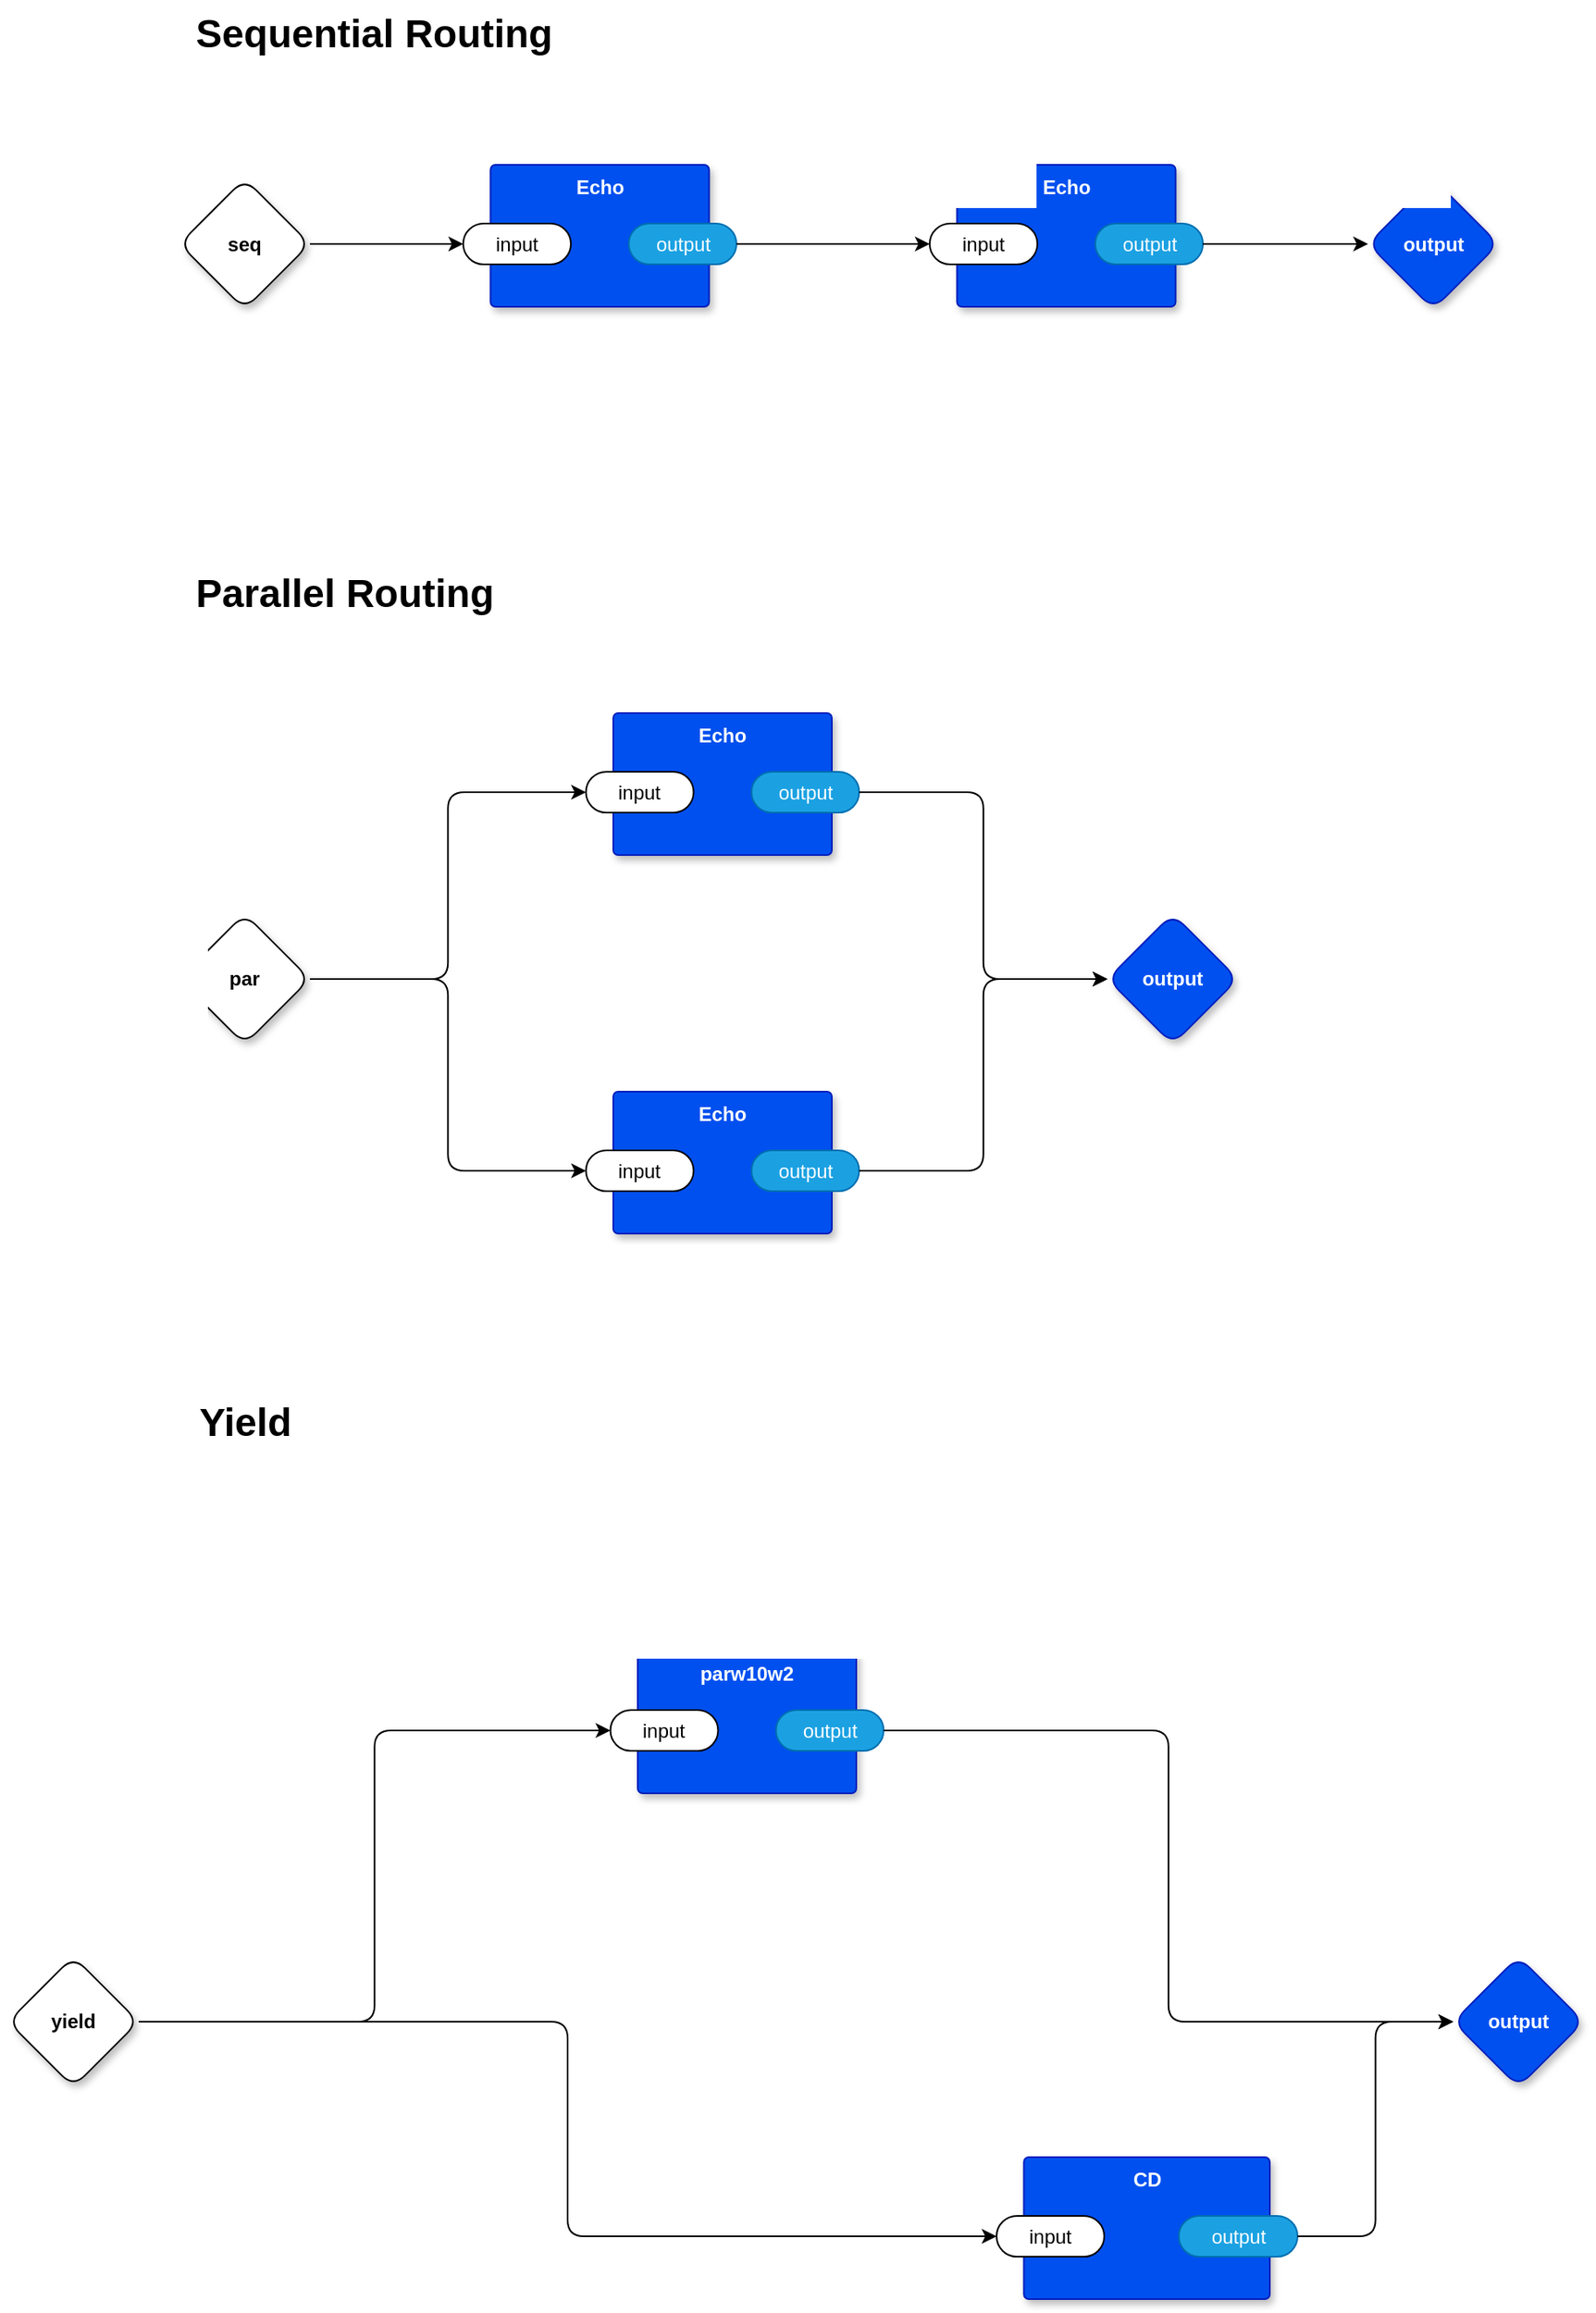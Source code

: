 <mxfile compressed="false" version="14.6.13" type="device" pages="7">
  <diagram id="_YE9P0kvLp4320aIOvvw" name="main">
    <mxGraphModel dx="1414" dy="752" grid="0" gridSize="10" guides="1" tooltips="1" connect="1" arrows="1" fold="1" page="0" pageScale="1" pageWidth="1100" pageHeight="850" math="0" shadow="0">
      <root>
        <mxCell id="0" />
        <mxCell id="1" parent="0" />
        <mxCell id="atA7YJeEPZ3VW8DA5kk3-10" style="edgeStyle=orthogonalEdgeStyle;rounded=1;orthogonalLoop=1;jettySize=auto;html=1;exitX=1;exitY=0.5;exitDx=0;exitDy=0;exitPerimeter=0;entryX=0;entryY=0.5;entryDx=0;entryDy=0;entryPerimeter=0;" parent="1" source="atA7YJeEPZ3VW8DA5kk3-1" target="atA7YJeEPZ3VW8DA5kk3-4" edge="1">
          <mxGeometry relative="1" as="geometry" />
        </mxCell>
        <mxCell id="atA7YJeEPZ3VW8DA5kk3-12" style="edgeStyle=orthogonalEdgeStyle;rounded=1;orthogonalLoop=1;jettySize=auto;html=1;exitX=1;exitY=0.5;exitDx=0;exitDy=0;exitPerimeter=0;entryX=0;entryY=0.5;entryDx=0;entryDy=0;entryPerimeter=0;" parent="1" source="atA7YJeEPZ3VW8DA5kk3-1" target="atA7YJeEPZ3VW8DA5kk3-7" edge="1">
          <mxGeometry relative="1" as="geometry" />
        </mxCell>
        <mxCell id="atA7YJeEPZ3VW8DA5kk3-1" value="par" style="rhombus;whiteSpace=wrap;html=1;rounded=1;fontStyle=1;glass=0;sketch=0;fontSize=12;points=[[0,0.5,0,0,0],[0.5,0,0,0,0],[0.5,1,0,0,0],[1,0.5,0,0,0]];shadow=1;" parent="1" vertex="1">
          <mxGeometry x="-11" y="641" width="80" height="80" as="geometry" />
        </mxCell>
        <mxCell id="atA7YJeEPZ3VW8DA5kk3-2" value="output" style="rhombus;whiteSpace=wrap;html=1;rounded=1;fillColor=#0050ef;fontColor=#ffffff;strokeColor=#001DBC;fontStyle=1;glass=0;sketch=0;fontSize=12;points=[[0,0.5,0,0,0],[0.5,0,0,0,0],[0.5,1,0,0,0],[1,0.5,0,0,0]];shadow=1;" parent="1" vertex="1">
          <mxGeometry x="558" y="641" width="80" height="80" as="geometry" />
        </mxCell>
        <mxCell id="atA7YJeEPZ3VW8DA5kk3-3" value="Echo" style="rounded=1;whiteSpace=wrap;html=1;sketch=0;container=1;recursiveResize=0;verticalAlign=top;arcSize=6;fontStyle=1;autosize=0;points=[];absoluteArcSize=1;shadow=1;strokeColor=#001DBC;fillColor=#0050ef;fontColor=#ffffff;" parent="1" vertex="1">
          <mxGeometry x="255" y="750" width="134" height="87" as="geometry">
            <mxRectangle x="-98" y="-1230" width="99" height="26" as="alternateBounds" />
          </mxGeometry>
        </mxCell>
        <mxCell id="atA7YJeEPZ3VW8DA5kk3-4" value="input" style="rounded=1;whiteSpace=wrap;html=1;sketch=0;points=[[0,0.5,0,0,0],[1,0.5,0,0,0]];arcSize=50;" parent="atA7YJeEPZ3VW8DA5kk3-3" vertex="1">
          <mxGeometry x="-16.75" y="36" width="66" height="25" as="geometry" />
        </mxCell>
        <mxCell id="atA7YJeEPZ3VW8DA5kk3-5" value="output" style="rounded=1;whiteSpace=wrap;html=1;sketch=0;points=[[0,0.5,0,0,0],[1,0.5,0,0,0]];fillColor=#1ba1e2;fontColor=#ffffff;strokeColor=#006EAF;arcSize=50;" parent="atA7YJeEPZ3VW8DA5kk3-3" vertex="1">
          <mxGeometry x="84.75" y="36" width="66" height="25" as="geometry" />
        </mxCell>
        <mxCell id="atA7YJeEPZ3VW8DA5kk3-6" value="Echo" style="rounded=1;whiteSpace=wrap;html=1;sketch=0;container=1;recursiveResize=0;verticalAlign=top;arcSize=6;fontStyle=1;autosize=0;points=[];absoluteArcSize=1;shadow=1;strokeColor=#001DBC;fillColor=#0050ef;fontColor=#ffffff;" parent="1" vertex="1">
          <mxGeometry x="255" y="518" width="134" height="87" as="geometry">
            <mxRectangle x="-98" y="-1230" width="99" height="26" as="alternateBounds" />
          </mxGeometry>
        </mxCell>
        <mxCell id="atA7YJeEPZ3VW8DA5kk3-7" value="input" style="rounded=1;whiteSpace=wrap;html=1;sketch=0;points=[[0,0.5,0,0,0],[1,0.5,0,0,0]];arcSize=50;" parent="atA7YJeEPZ3VW8DA5kk3-6" vertex="1">
          <mxGeometry x="-16.75" y="36" width="66" height="25" as="geometry" />
        </mxCell>
        <mxCell id="atA7YJeEPZ3VW8DA5kk3-8" value="output" style="rounded=1;whiteSpace=wrap;html=1;sketch=0;points=[[0,0.5,0,0,0],[1,0.5,0,0,0]];fillColor=#1ba1e2;fontColor=#ffffff;strokeColor=#006EAF;arcSize=50;" parent="atA7YJeEPZ3VW8DA5kk3-6" vertex="1">
          <mxGeometry x="84.75" y="36" width="66" height="25" as="geometry" />
        </mxCell>
        <mxCell id="atA7YJeEPZ3VW8DA5kk3-11" style="edgeStyle=orthogonalEdgeStyle;rounded=1;orthogonalLoop=1;jettySize=auto;html=1;exitX=1;exitY=0.5;exitDx=0;exitDy=0;exitPerimeter=0;entryX=0;entryY=0.5;entryDx=0;entryDy=0;entryPerimeter=0;" parent="1" source="atA7YJeEPZ3VW8DA5kk3-8" target="atA7YJeEPZ3VW8DA5kk3-2" edge="1">
          <mxGeometry relative="1" as="geometry" />
        </mxCell>
        <mxCell id="atA7YJeEPZ3VW8DA5kk3-13" style="edgeStyle=orthogonalEdgeStyle;rounded=1;orthogonalLoop=1;jettySize=auto;html=1;exitX=1;exitY=0.5;exitDx=0;exitDy=0;exitPerimeter=0;entryX=0;entryY=0.5;entryDx=0;entryDy=0;entryPerimeter=0;" parent="1" source="atA7YJeEPZ3VW8DA5kk3-5" target="atA7YJeEPZ3VW8DA5kk3-2" edge="1">
          <mxGeometry relative="1" as="geometry" />
        </mxCell>
        <mxCell id="atA7YJeEPZ3VW8DA5kk3-15" style="edgeStyle=orthogonalEdgeStyle;rounded=1;orthogonalLoop=1;jettySize=auto;html=1;exitX=1;exitY=0.5;exitDx=0;exitDy=0;exitPerimeter=0;entryX=0;entryY=0.5;entryDx=0;entryDy=0;entryPerimeter=0;" parent="1" source="atA7YJeEPZ3VW8DA5kk3-16" target="atA7YJeEPZ3VW8DA5kk3-22" edge="1">
          <mxGeometry relative="1" as="geometry" />
        </mxCell>
        <mxCell id="atA7YJeEPZ3VW8DA5kk3-16" value="seq" style="rhombus;whiteSpace=wrap;html=1;rounded=1;fontStyle=1;glass=0;sketch=0;fontSize=12;points=[[0,0.5,0,0,0],[0.5,0,0,0,0],[0.5,1,0,0,0],[1,0.5,0,0,0]];shadow=1;" parent="1" vertex="1">
          <mxGeometry x="-11" y="190.5" width="80" height="80" as="geometry" />
        </mxCell>
        <mxCell id="atA7YJeEPZ3VW8DA5kk3-17" value="output" style="rhombus;whiteSpace=wrap;html=1;rounded=1;fillColor=#0050ef;fontColor=#ffffff;strokeColor=#001DBC;fontStyle=1;glass=0;sketch=0;fontSize=12;points=[[0,0.5,0,0,0],[0.5,0,0,0,0],[0.5,1,0,0,0],[1,0.5,0,0,0]];shadow=1;" parent="1" vertex="1">
          <mxGeometry x="717.75" y="190.5" width="80" height="80" as="geometry" />
        </mxCell>
        <mxCell id="atA7YJeEPZ3VW8DA5kk3-18" value="Echo" style="rounded=1;whiteSpace=wrap;html=1;sketch=0;container=1;recursiveResize=0;verticalAlign=top;arcSize=6;fontStyle=1;autosize=0;points=[];absoluteArcSize=1;shadow=1;strokeColor=#001DBC;fillColor=#0050ef;fontColor=#ffffff;" parent="1" vertex="1">
          <mxGeometry x="465.75" y="182" width="134" height="87" as="geometry">
            <mxRectangle x="-98" y="-1230" width="99" height="26" as="alternateBounds" />
          </mxGeometry>
        </mxCell>
        <mxCell id="atA7YJeEPZ3VW8DA5kk3-19" value="input" style="rounded=1;whiteSpace=wrap;html=1;sketch=0;points=[[0,0.5,0,0,0],[1,0.5,0,0,0]];arcSize=50;" parent="atA7YJeEPZ3VW8DA5kk3-18" vertex="1">
          <mxGeometry x="-16.75" y="36" width="66" height="25" as="geometry" />
        </mxCell>
        <mxCell id="atA7YJeEPZ3VW8DA5kk3-20" value="output" style="rounded=1;whiteSpace=wrap;html=1;sketch=0;points=[[0,0.5,0,0,0],[1,0.5,0,0,0]];fillColor=#1ba1e2;fontColor=#ffffff;strokeColor=#006EAF;arcSize=50;" parent="atA7YJeEPZ3VW8DA5kk3-18" vertex="1">
          <mxGeometry x="84.75" y="36" width="66" height="25" as="geometry" />
        </mxCell>
        <mxCell id="atA7YJeEPZ3VW8DA5kk3-21" value="Echo" style="rounded=1;whiteSpace=wrap;html=1;sketch=0;container=1;recursiveResize=0;verticalAlign=top;arcSize=6;fontStyle=1;autosize=0;points=[];absoluteArcSize=1;shadow=1;strokeColor=#001DBC;fillColor=#0050ef;fontColor=#ffffff;" parent="1" vertex="1">
          <mxGeometry x="179.75" y="182" width="134" height="87" as="geometry">
            <mxRectangle x="-98" y="-1230" width="99" height="26" as="alternateBounds" />
          </mxGeometry>
        </mxCell>
        <mxCell id="atA7YJeEPZ3VW8DA5kk3-22" value="input" style="rounded=1;whiteSpace=wrap;html=1;sketch=0;points=[[0,0.5,0,0,0],[1,0.5,0,0,0]];arcSize=50;" parent="atA7YJeEPZ3VW8DA5kk3-21" vertex="1">
          <mxGeometry x="-16.75" y="36" width="66" height="25" as="geometry" />
        </mxCell>
        <mxCell id="atA7YJeEPZ3VW8DA5kk3-23" value="output" style="rounded=1;whiteSpace=wrap;html=1;sketch=0;points=[[0,0.5,0,0,0],[1,0.5,0,0,0]];fillColor=#1ba1e2;fontColor=#ffffff;strokeColor=#006EAF;arcSize=50;" parent="atA7YJeEPZ3VW8DA5kk3-21" vertex="1">
          <mxGeometry x="84.75" y="36" width="66" height="25" as="geometry" />
        </mxCell>
        <mxCell id="atA7YJeEPZ3VW8DA5kk3-25" style="edgeStyle=orthogonalEdgeStyle;rounded=1;orthogonalLoop=1;jettySize=auto;html=1;exitX=1;exitY=0.5;exitDx=0;exitDy=0;exitPerimeter=0;entryX=0;entryY=0.5;entryDx=0;entryDy=0;entryPerimeter=0;" parent="1" source="atA7YJeEPZ3VW8DA5kk3-20" target="atA7YJeEPZ3VW8DA5kk3-17" edge="1">
          <mxGeometry relative="1" as="geometry" />
        </mxCell>
        <mxCell id="atA7YJeEPZ3VW8DA5kk3-26" style="edgeStyle=orthogonalEdgeStyle;rounded=1;orthogonalLoop=1;jettySize=auto;html=1;exitX=1;exitY=0.5;exitDx=0;exitDy=0;exitPerimeter=0;entryX=0;entryY=0.5;entryDx=0;entryDy=0;entryPerimeter=0;" parent="1" source="atA7YJeEPZ3VW8DA5kk3-23" target="atA7YJeEPZ3VW8DA5kk3-19" edge="1">
          <mxGeometry relative="1" as="geometry" />
        </mxCell>
        <mxCell id="atA7YJeEPZ3VW8DA5kk3-27" value="&lt;b&gt;&lt;font style=&quot;font-size: 24px;&quot;&gt;Sequential Routing&lt;/font&gt;&lt;/b&gt;" style="text;html=1;align=center;verticalAlign=middle;resizable=0;points=[];autosize=1;strokeColor=none;fillColor=none;" parent="1" vertex="1">
          <mxGeometry x="-11" y="81" width="237" height="41" as="geometry" />
        </mxCell>
        <mxCell id="atA7YJeEPZ3VW8DA5kk3-28" value="&lt;b&gt;&lt;font style=&quot;font-size: 24px;&quot;&gt;Parallel Routing&lt;/font&gt;&lt;/b&gt;" style="text;html=1;align=center;verticalAlign=middle;resizable=0;points=[];autosize=1;strokeColor=none;fillColor=none;" parent="1" vertex="1">
          <mxGeometry x="-11" y="424" width="201" height="41" as="geometry" />
        </mxCell>
        <mxCell id="AE-n1ilok_k8O4ClZvPr-15" style="edgeStyle=orthogonalEdgeStyle;rounded=1;orthogonalLoop=1;jettySize=auto;html=1;exitX=1;exitY=0.5;exitDx=0;exitDy=0;exitPerimeter=0;entryX=0;entryY=0.5;entryDx=0;entryDy=0;entryPerimeter=0;" parent="1" source="AE-n1ilok_k8O4ClZvPr-1" target="EOE8HipV2WhGJZ3WJFHp-2" edge="1">
          <mxGeometry relative="1" as="geometry">
            <mxPoint x="256" y="1451.5" as="targetPoint" />
          </mxGeometry>
        </mxCell>
        <mxCell id="RYd4go5rTmGenGEkLwxd-4" style="edgeStyle=orthogonalEdgeStyle;rounded=1;orthogonalLoop=1;jettySize=auto;html=1;entryX=0;entryY=0.5;entryDx=0;entryDy=0;entryPerimeter=0;" edge="1" parent="1" source="AE-n1ilok_k8O4ClZvPr-1" target="RYd4go5rTmGenGEkLwxd-2">
          <mxGeometry relative="1" as="geometry" />
        </mxCell>
        <mxCell id="AE-n1ilok_k8O4ClZvPr-1" value="yield" style="rhombus;whiteSpace=wrap;html=1;rounded=1;fontStyle=1;glass=0;sketch=0;fontSize=12;points=[[0,0.5,0,0,0],[0.5,0,0,0,0],[0.5,1,0,0,0],[1,0.5,0,0,0]];shadow=1;" parent="1" vertex="1">
          <mxGeometry x="-116" y="1280" width="80" height="80" as="geometry" />
        </mxCell>
        <mxCell id="AE-n1ilok_k8O4ClZvPr-2" value="output" style="rhombus;whiteSpace=wrap;html=1;rounded=1;fillColor=#0050ef;fontColor=#ffffff;strokeColor=#001DBC;fontStyle=1;glass=0;sketch=0;fontSize=12;points=[[0,0.5,0,0,0],[0.5,0,0,0,0],[0.5,1,0,0,0],[1,0.5,0,0,0]];shadow=1;" parent="1" vertex="1">
          <mxGeometry x="770" y="1280" width="80" height="80" as="geometry" />
        </mxCell>
        <mxCell id="AE-n1ilok_k8O4ClZvPr-17" value="&lt;b&gt;&lt;font style=&quot;font-size: 24px;&quot;&gt;Yield&lt;/font&gt;&lt;/b&gt;" style="text;html=1;align=center;verticalAlign=middle;resizable=0;points=[];autosize=1;strokeColor=none;fillColor=none;" parent="1" vertex="1">
          <mxGeometry x="-8" y="932" width="74" height="41" as="geometry" />
        </mxCell>
        <mxCell id="RYd4go5rTmGenGEkLwxd-1" value="parw10w2" style="rounded=1;whiteSpace=wrap;html=1;sketch=0;container=1;recursiveResize=0;verticalAlign=top;arcSize=6;fontStyle=1;autosize=0;points=[];absoluteArcSize=1;shadow=1;strokeColor=#001DBC;fillColor=#0050ef;fontColor=#ffffff;" vertex="1" parent="1">
          <mxGeometry x="270" y="1093" width="134" height="87" as="geometry">
            <mxRectangle x="-98" y="-1230" width="99" height="26" as="alternateBounds" />
          </mxGeometry>
        </mxCell>
        <mxCell id="RYd4go5rTmGenGEkLwxd-2" value="input" style="rounded=1;whiteSpace=wrap;html=1;sketch=0;points=[[0,0.5,0,0,0],[1,0.5,0,0,0]];arcSize=50;" vertex="1" parent="RYd4go5rTmGenGEkLwxd-1">
          <mxGeometry x="-16.75" y="36" width="66" height="25" as="geometry" />
        </mxCell>
        <mxCell id="RYd4go5rTmGenGEkLwxd-3" value="output" style="rounded=1;whiteSpace=wrap;html=1;sketch=0;points=[[0,0.5,0,0,0],[1,0.5,0,0,0]];fillColor=#1ba1e2;fontColor=#ffffff;strokeColor=#006EAF;arcSize=50;" vertex="1" parent="RYd4go5rTmGenGEkLwxd-1">
          <mxGeometry x="84.75" y="36" width="66" height="25" as="geometry" />
        </mxCell>
        <mxCell id="RYd4go5rTmGenGEkLwxd-5" style="edgeStyle=orthogonalEdgeStyle;rounded=1;orthogonalLoop=1;jettySize=auto;html=1;exitX=1;exitY=0.5;exitDx=0;exitDy=0;exitPerimeter=0;entryX=0;entryY=0.5;entryDx=0;entryDy=0;entryPerimeter=0;" edge="1" parent="1" source="RYd4go5rTmGenGEkLwxd-3" target="AE-n1ilok_k8O4ClZvPr-2">
          <mxGeometry relative="1" as="geometry" />
        </mxCell>
        <mxCell id="EOE8HipV2WhGJZ3WJFHp-1" value="CD" style="rounded=1;whiteSpace=wrap;html=1;sketch=0;container=1;recursiveResize=0;verticalAlign=top;arcSize=6;fontStyle=1;autosize=0;points=[];absoluteArcSize=1;shadow=1;strokeColor=#001DBC;fillColor=#0050ef;fontColor=#ffffff;" vertex="1" parent="1">
          <mxGeometry x="506.75" y="1403" width="150.75" height="87" as="geometry">
            <mxRectangle x="-98" y="-1230" width="99" height="26" as="alternateBounds" />
          </mxGeometry>
        </mxCell>
        <mxCell id="EOE8HipV2WhGJZ3WJFHp-2" value="input" style="rounded=1;whiteSpace=wrap;html=1;sketch=0;points=[[0,0.5,0,0,0],[1,0.5,0,0,0]];arcSize=50;" vertex="1" parent="EOE8HipV2WhGJZ3WJFHp-1">
          <mxGeometry x="-16.75" y="36" width="66" height="25" as="geometry" />
        </mxCell>
        <mxCell id="EOE8HipV2WhGJZ3WJFHp-3" value="output" style="rounded=1;whiteSpace=wrap;html=1;sketch=0;points=[[0,0.5,0,0,0],[1,0.5,0,0,0]];fillColor=#1ba1e2;fontColor=#ffffff;strokeColor=#006EAF;arcSize=50;" vertex="1" parent="EOE8HipV2WhGJZ3WJFHp-1">
          <mxGeometry x="95" y="36" width="72.75" height="25" as="geometry" />
        </mxCell>
        <mxCell id="EOE8HipV2WhGJZ3WJFHp-5" style="edgeStyle=orthogonalEdgeStyle;rounded=1;orthogonalLoop=1;jettySize=auto;html=1;exitX=1;exitY=0.5;exitDx=0;exitDy=0;exitPerimeter=0;entryX=0;entryY=0.5;entryDx=0;entryDy=0;entryPerimeter=0;" edge="1" parent="1" source="EOE8HipV2WhGJZ3WJFHp-3" target="AE-n1ilok_k8O4ClZvPr-2">
          <mxGeometry relative="1" as="geometry" />
        </mxCell>
      </root>
    </mxGraphModel>
  </diagram>
  <diagram name="ungood parallelism" id="-uc7n5RT3hE1NnleszOV">
    <mxGraphModel dx="1414" dy="752" grid="0" gridSize="10" guides="1" tooltips="1" connect="1" arrows="1" fold="1" page="0" pageScale="1" pageWidth="1100" pageHeight="850" math="0" shadow="0">
      <root>
        <mxCell id="xiDyqLkM6fnGaXJS1Ou_-0" />
        <mxCell id="xiDyqLkM6fnGaXJS1Ou_-1" parent="xiDyqLkM6fnGaXJS1Ou_-0" />
        <mxCell id="xiDyqLkM6fnGaXJS1Ou_-2" style="edgeStyle=orthogonalEdgeStyle;rounded=1;orthogonalLoop=1;jettySize=auto;html=1;exitX=1;exitY=0.5;exitDx=0;exitDy=0;exitPerimeter=0;entryX=0;entryY=0.5;entryDx=0;entryDy=0;entryPerimeter=0;" edge="1" parent="xiDyqLkM6fnGaXJS1Ou_-1" source="xiDyqLkM6fnGaXJS1Ou_-4" target="xiDyqLkM6fnGaXJS1Ou_-7">
          <mxGeometry relative="1" as="geometry" />
        </mxCell>
        <mxCell id="xiDyqLkM6fnGaXJS1Ou_-3" style="edgeStyle=orthogonalEdgeStyle;rounded=1;orthogonalLoop=1;jettySize=auto;html=1;exitX=1;exitY=0.5;exitDx=0;exitDy=0;exitPerimeter=0;entryX=0;entryY=0.5;entryDx=0;entryDy=0;entryPerimeter=0;" edge="1" parent="xiDyqLkM6fnGaXJS1Ou_-1" source="xiDyqLkM6fnGaXJS1Ou_-4" target="xiDyqLkM6fnGaXJS1Ou_-10">
          <mxGeometry relative="1" as="geometry" />
        </mxCell>
        <mxCell id="xiDyqLkM6fnGaXJS1Ou_-4" value="par" style="rhombus;whiteSpace=wrap;html=1;rounded=1;fontStyle=1;glass=0;sketch=0;fontSize=12;points=[[0,0.5,0,0,0],[0.5,0,0,0,0],[0.5,1,0,0,0],[1,0.5,0,0,0]];shadow=1;" vertex="1" parent="xiDyqLkM6fnGaXJS1Ou_-1">
          <mxGeometry x="-11" y="641" width="80" height="80" as="geometry" />
        </mxCell>
        <mxCell id="xiDyqLkM6fnGaXJS1Ou_-5" value="output" style="rhombus;whiteSpace=wrap;html=1;rounded=1;fillColor=#0050ef;fontColor=#ffffff;strokeColor=#001DBC;fontStyle=1;glass=0;sketch=0;fontSize=12;points=[[0,0.5,0,0,0],[0.5,0,0,0,0],[0.5,1,0,0,0],[1,0.5,0,0,0]];shadow=1;" vertex="1" parent="xiDyqLkM6fnGaXJS1Ou_-1">
          <mxGeometry x="558" y="641" width="80" height="80" as="geometry" />
        </mxCell>
        <mxCell id="xiDyqLkM6fnGaXJS1Ou_-6" value="Echo" style="rounded=1;whiteSpace=wrap;html=1;sketch=0;container=1;recursiveResize=0;verticalAlign=top;arcSize=6;fontStyle=1;autosize=0;points=[];absoluteArcSize=1;shadow=1;strokeColor=#001DBC;fillColor=#0050ef;fontColor=#ffffff;" vertex="1" parent="xiDyqLkM6fnGaXJS1Ou_-1">
          <mxGeometry x="255" y="750" width="134" height="87" as="geometry">
            <mxRectangle x="-98" y="-1230" width="99" height="26" as="alternateBounds" />
          </mxGeometry>
        </mxCell>
        <mxCell id="xiDyqLkM6fnGaXJS1Ou_-7" value="input" style="rounded=1;whiteSpace=wrap;html=1;sketch=0;points=[[0,0.5,0,0,0],[1,0.5,0,0,0]];arcSize=50;" vertex="1" parent="xiDyqLkM6fnGaXJS1Ou_-6">
          <mxGeometry x="-16.75" y="36" width="66" height="25" as="geometry" />
        </mxCell>
        <mxCell id="xiDyqLkM6fnGaXJS1Ou_-8" value="output" style="rounded=1;whiteSpace=wrap;html=1;sketch=0;points=[[0,0.5,0,0,0],[1,0.5,0,0,0]];fillColor=#1ba1e2;fontColor=#ffffff;strokeColor=#006EAF;arcSize=50;" vertex="1" parent="xiDyqLkM6fnGaXJS1Ou_-6">
          <mxGeometry x="84.75" y="36" width="66" height="25" as="geometry" />
        </mxCell>
        <mxCell id="xiDyqLkM6fnGaXJS1Ou_-9" value="Echo" style="rounded=1;whiteSpace=wrap;html=1;sketch=0;container=1;recursiveResize=0;verticalAlign=top;arcSize=6;fontStyle=1;autosize=0;points=[];absoluteArcSize=1;shadow=1;strokeColor=#001DBC;fillColor=#0050ef;fontColor=#ffffff;" vertex="1" parent="xiDyqLkM6fnGaXJS1Ou_-1">
          <mxGeometry x="255" y="518" width="134" height="87" as="geometry">
            <mxRectangle x="-98" y="-1230" width="99" height="26" as="alternateBounds" />
          </mxGeometry>
        </mxCell>
        <mxCell id="xiDyqLkM6fnGaXJS1Ou_-10" value="input" style="rounded=1;whiteSpace=wrap;html=1;sketch=0;points=[[0,0.5,0,0,0],[1,0.5,0,0,0]];arcSize=50;" vertex="1" parent="xiDyqLkM6fnGaXJS1Ou_-9">
          <mxGeometry x="-16.75" y="36" width="66" height="25" as="geometry" />
        </mxCell>
        <mxCell id="xiDyqLkM6fnGaXJS1Ou_-11" value="output" style="rounded=1;whiteSpace=wrap;html=1;sketch=0;points=[[0,0.5,0,0,0],[1,0.5,0,0,0]];fillColor=#1ba1e2;fontColor=#ffffff;strokeColor=#006EAF;arcSize=50;" vertex="1" parent="xiDyqLkM6fnGaXJS1Ou_-9">
          <mxGeometry x="84.75" y="36" width="66" height="25" as="geometry" />
        </mxCell>
        <mxCell id="xiDyqLkM6fnGaXJS1Ou_-12" style="edgeStyle=orthogonalEdgeStyle;rounded=1;orthogonalLoop=1;jettySize=auto;html=1;exitX=1;exitY=0.5;exitDx=0;exitDy=0;exitPerimeter=0;entryX=0;entryY=0.5;entryDx=0;entryDy=0;entryPerimeter=0;" edge="1" parent="xiDyqLkM6fnGaXJS1Ou_-1" source="xiDyqLkM6fnGaXJS1Ou_-11" target="xiDyqLkM6fnGaXJS1Ou_-5">
          <mxGeometry relative="1" as="geometry" />
        </mxCell>
        <mxCell id="xiDyqLkM6fnGaXJS1Ou_-13" style="edgeStyle=orthogonalEdgeStyle;rounded=1;orthogonalLoop=1;jettySize=auto;html=1;exitX=1;exitY=0.5;exitDx=0;exitDy=0;exitPerimeter=0;entryX=0;entryY=0.5;entryDx=0;entryDy=0;entryPerimeter=0;" edge="1" parent="xiDyqLkM6fnGaXJS1Ou_-1" source="xiDyqLkM6fnGaXJS1Ou_-8" target="xiDyqLkM6fnGaXJS1Ou_-5">
          <mxGeometry relative="1" as="geometry" />
        </mxCell>
        <mxCell id="xiDyqLkM6fnGaXJS1Ou_-14" style="edgeStyle=orthogonalEdgeStyle;rounded=1;orthogonalLoop=1;jettySize=auto;html=1;exitX=1;exitY=0.5;exitDx=0;exitDy=0;exitPerimeter=0;entryX=0;entryY=0.5;entryDx=0;entryDy=0;entryPerimeter=0;" edge="1" parent="xiDyqLkM6fnGaXJS1Ou_-1" source="xiDyqLkM6fnGaXJS1Ou_-15" target="xiDyqLkM6fnGaXJS1Ou_-21">
          <mxGeometry relative="1" as="geometry" />
        </mxCell>
        <mxCell id="xiDyqLkM6fnGaXJS1Ou_-15" value="seq" style="rhombus;whiteSpace=wrap;html=1;rounded=1;fontStyle=1;glass=0;sketch=0;fontSize=12;points=[[0,0.5,0,0,0],[0.5,0,0,0,0],[0.5,1,0,0,0],[1,0.5,0,0,0]];shadow=1;" vertex="1" parent="xiDyqLkM6fnGaXJS1Ou_-1">
          <mxGeometry x="-11" y="190.5" width="80" height="80" as="geometry" />
        </mxCell>
        <mxCell id="xiDyqLkM6fnGaXJS1Ou_-16" value="output" style="rhombus;whiteSpace=wrap;html=1;rounded=1;fillColor=#0050ef;fontColor=#ffffff;strokeColor=#001DBC;fontStyle=1;glass=0;sketch=0;fontSize=12;points=[[0,0.5,0,0,0],[0.5,0,0,0,0],[0.5,1,0,0,0],[1,0.5,0,0,0]];shadow=1;" vertex="1" parent="xiDyqLkM6fnGaXJS1Ou_-1">
          <mxGeometry x="717.75" y="190.5" width="80" height="80" as="geometry" />
        </mxCell>
        <mxCell id="xiDyqLkM6fnGaXJS1Ou_-17" value="Echo" style="rounded=1;whiteSpace=wrap;html=1;sketch=0;container=1;recursiveResize=0;verticalAlign=top;arcSize=6;fontStyle=1;autosize=0;points=[];absoluteArcSize=1;shadow=1;strokeColor=#001DBC;fillColor=#0050ef;fontColor=#ffffff;" vertex="1" parent="xiDyqLkM6fnGaXJS1Ou_-1">
          <mxGeometry x="465.75" y="182" width="134" height="87" as="geometry">
            <mxRectangle x="-98" y="-1230" width="99" height="26" as="alternateBounds" />
          </mxGeometry>
        </mxCell>
        <mxCell id="xiDyqLkM6fnGaXJS1Ou_-18" value="input" style="rounded=1;whiteSpace=wrap;html=1;sketch=0;points=[[0,0.5,0,0,0],[1,0.5,0,0,0]];arcSize=50;" vertex="1" parent="xiDyqLkM6fnGaXJS1Ou_-17">
          <mxGeometry x="-16.75" y="36" width="66" height="25" as="geometry" />
        </mxCell>
        <mxCell id="xiDyqLkM6fnGaXJS1Ou_-19" value="output" style="rounded=1;whiteSpace=wrap;html=1;sketch=0;points=[[0,0.5,0,0,0],[1,0.5,0,0,0]];fillColor=#1ba1e2;fontColor=#ffffff;strokeColor=#006EAF;arcSize=50;" vertex="1" parent="xiDyqLkM6fnGaXJS1Ou_-17">
          <mxGeometry x="84.75" y="36" width="66" height="25" as="geometry" />
        </mxCell>
        <mxCell id="xiDyqLkM6fnGaXJS1Ou_-20" value="Echo" style="rounded=1;whiteSpace=wrap;html=1;sketch=0;container=1;recursiveResize=0;verticalAlign=top;arcSize=6;fontStyle=1;autosize=0;points=[];absoluteArcSize=1;shadow=1;strokeColor=#001DBC;fillColor=#0050ef;fontColor=#ffffff;" vertex="1" parent="xiDyqLkM6fnGaXJS1Ou_-1">
          <mxGeometry x="179.75" y="182" width="134" height="87" as="geometry">
            <mxRectangle x="-98" y="-1230" width="99" height="26" as="alternateBounds" />
          </mxGeometry>
        </mxCell>
        <mxCell id="xiDyqLkM6fnGaXJS1Ou_-21" value="input" style="rounded=1;whiteSpace=wrap;html=1;sketch=0;points=[[0,0.5,0,0,0],[1,0.5,0,0,0]];arcSize=50;" vertex="1" parent="xiDyqLkM6fnGaXJS1Ou_-20">
          <mxGeometry x="-16.75" y="36" width="66" height="25" as="geometry" />
        </mxCell>
        <mxCell id="xiDyqLkM6fnGaXJS1Ou_-22" value="output" style="rounded=1;whiteSpace=wrap;html=1;sketch=0;points=[[0,0.5,0,0,0],[1,0.5,0,0,0]];fillColor=#1ba1e2;fontColor=#ffffff;strokeColor=#006EAF;arcSize=50;" vertex="1" parent="xiDyqLkM6fnGaXJS1Ou_-20">
          <mxGeometry x="84.75" y="36" width="66" height="25" as="geometry" />
        </mxCell>
        <mxCell id="xiDyqLkM6fnGaXJS1Ou_-23" style="edgeStyle=orthogonalEdgeStyle;rounded=1;orthogonalLoop=1;jettySize=auto;html=1;exitX=1;exitY=0.5;exitDx=0;exitDy=0;exitPerimeter=0;entryX=0;entryY=0.5;entryDx=0;entryDy=0;entryPerimeter=0;" edge="1" parent="xiDyqLkM6fnGaXJS1Ou_-1" source="xiDyqLkM6fnGaXJS1Ou_-19" target="xiDyqLkM6fnGaXJS1Ou_-16">
          <mxGeometry relative="1" as="geometry" />
        </mxCell>
        <mxCell id="xiDyqLkM6fnGaXJS1Ou_-24" style="edgeStyle=orthogonalEdgeStyle;rounded=1;orthogonalLoop=1;jettySize=auto;html=1;exitX=1;exitY=0.5;exitDx=0;exitDy=0;exitPerimeter=0;entryX=0;entryY=0.5;entryDx=0;entryDy=0;entryPerimeter=0;" edge="1" parent="xiDyqLkM6fnGaXJS1Ou_-1" source="xiDyqLkM6fnGaXJS1Ou_-22" target="xiDyqLkM6fnGaXJS1Ou_-18">
          <mxGeometry relative="1" as="geometry" />
        </mxCell>
        <mxCell id="xiDyqLkM6fnGaXJS1Ou_-25" value="&lt;b&gt;&lt;font style=&quot;font-size: 24px;&quot;&gt;Sequential Routing&lt;/font&gt;&lt;/b&gt;" style="text;html=1;align=center;verticalAlign=middle;resizable=0;points=[];autosize=1;strokeColor=none;fillColor=none;" vertex="1" parent="xiDyqLkM6fnGaXJS1Ou_-1">
          <mxGeometry x="-11" y="81" width="237" height="41" as="geometry" />
        </mxCell>
        <mxCell id="xiDyqLkM6fnGaXJS1Ou_-26" value="&lt;b&gt;&lt;font style=&quot;font-size: 24px;&quot;&gt;Parallel Routing&lt;/font&gt;&lt;/b&gt;" style="text;html=1;align=center;verticalAlign=middle;resizable=0;points=[];autosize=1;strokeColor=none;fillColor=none;" vertex="1" parent="xiDyqLkM6fnGaXJS1Ou_-1">
          <mxGeometry x="-11" y="424" width="201" height="41" as="geometry" />
        </mxCell>
        <mxCell id="xiDyqLkM6fnGaXJS1Ou_-27" style="edgeStyle=orthogonalEdgeStyle;rounded=1;orthogonalLoop=1;jettySize=auto;html=1;exitX=1;exitY=0.5;exitDx=0;exitDy=0;exitPerimeter=0;entryX=0;entryY=0.5;entryDx=0;entryDy=0;entryPerimeter=0;" edge="1" parent="xiDyqLkM6fnGaXJS1Ou_-1" source="xiDyqLkM6fnGaXJS1Ou_-30" target="xiDyqLkM6fnGaXJS1Ou_-42">
          <mxGeometry relative="1" as="geometry">
            <mxPoint x="256" y="1451.5" as="targetPoint" />
          </mxGeometry>
        </mxCell>
        <mxCell id="xiDyqLkM6fnGaXJS1Ou_-28" style="edgeStyle=orthogonalEdgeStyle;rounded=1;orthogonalLoop=1;jettySize=auto;html=1;entryX=0;entryY=0.5;entryDx=0;entryDy=0;entryPerimeter=0;" edge="1" parent="xiDyqLkM6fnGaXJS1Ou_-1" source="xiDyqLkM6fnGaXJS1Ou_-30" target="xiDyqLkM6fnGaXJS1Ou_-34">
          <mxGeometry relative="1" as="geometry" />
        </mxCell>
        <mxCell id="xiDyqLkM6fnGaXJS1Ou_-29" style="edgeStyle=orthogonalEdgeStyle;rounded=1;orthogonalLoop=1;jettySize=auto;html=1;entryX=0;entryY=0.5;entryDx=0;entryDy=0;entryPerimeter=0;" edge="1" parent="xiDyqLkM6fnGaXJS1Ou_-1" source="xiDyqLkM6fnGaXJS1Ou_-30" target="xiDyqLkM6fnGaXJS1Ou_-38">
          <mxGeometry relative="1" as="geometry" />
        </mxCell>
        <mxCell id="xiDyqLkM6fnGaXJS1Ou_-30" value="yield" style="rhombus;whiteSpace=wrap;html=1;rounded=1;fontStyle=1;glass=0;sketch=0;fontSize=12;points=[[0,0.5,0,0,0],[0.5,0,0,0,0],[0.5,1,0,0,0],[1,0.5,0,0,0]];shadow=1;" vertex="1" parent="xiDyqLkM6fnGaXJS1Ou_-1">
          <mxGeometry x="-116" y="1280" width="80" height="80" as="geometry" />
        </mxCell>
        <mxCell id="xiDyqLkM6fnGaXJS1Ou_-31" value="output" style="rhombus;whiteSpace=wrap;html=1;rounded=1;fillColor=#0050ef;fontColor=#ffffff;strokeColor=#001DBC;fontStyle=1;glass=0;sketch=0;fontSize=12;points=[[0,0.5,0,0,0],[0.5,0,0,0,0],[0.5,1,0,0,0],[1,0.5,0,0,0]];shadow=1;" vertex="1" parent="xiDyqLkM6fnGaXJS1Ou_-1">
          <mxGeometry x="770" y="1280" width="80" height="80" as="geometry" />
        </mxCell>
        <mxCell id="xiDyqLkM6fnGaXJS1Ou_-32" value="&lt;b&gt;&lt;font style=&quot;font-size: 24px;&quot;&gt;Yield&lt;/font&gt;&lt;/b&gt;" style="text;html=1;align=center;verticalAlign=middle;resizable=0;points=[];autosize=1;strokeColor=none;fillColor=none;" vertex="1" parent="xiDyqLkM6fnGaXJS1Ou_-1">
          <mxGeometry x="-8" y="932" width="74" height="41" as="geometry" />
        </mxCell>
        <mxCell id="xiDyqLkM6fnGaXJS1Ou_-33" value="w2" style="rounded=1;whiteSpace=wrap;html=1;sketch=0;container=1;recursiveResize=0;verticalAlign=top;arcSize=6;fontStyle=1;autosize=0;points=[];absoluteArcSize=1;shadow=1;strokeColor=#001DBC;fillColor=#0050ef;fontColor=#ffffff;" vertex="1" parent="xiDyqLkM6fnGaXJS1Ou_-1">
          <mxGeometry x="272.75" y="1219" width="134" height="87" as="geometry">
            <mxRectangle x="272.75" y="1219" width="99" height="26" as="alternateBounds" />
          </mxGeometry>
        </mxCell>
        <mxCell id="xiDyqLkM6fnGaXJS1Ou_-34" value="input" style="rounded=1;whiteSpace=wrap;html=1;sketch=0;points=[[0,0.5,0,0,0],[1,0.5,0,0,0]];arcSize=50;" vertex="1" parent="xiDyqLkM6fnGaXJS1Ou_-33">
          <mxGeometry x="-16.75" y="36" width="66" height="25" as="geometry" />
        </mxCell>
        <mxCell id="xiDyqLkM6fnGaXJS1Ou_-35" value="output" style="rounded=1;whiteSpace=wrap;html=1;sketch=0;points=[[0,0.5,0,0,0],[1,0.5,0,0,0]];fillColor=#1ba1e2;fontColor=#ffffff;strokeColor=#006EAF;arcSize=50;" vertex="1" parent="xiDyqLkM6fnGaXJS1Ou_-33">
          <mxGeometry x="84.75" y="36" width="66" height="25" as="geometry" />
        </mxCell>
        <mxCell id="xiDyqLkM6fnGaXJS1Ou_-36" style="edgeStyle=orthogonalEdgeStyle;rounded=1;orthogonalLoop=1;jettySize=auto;html=1;exitX=1;exitY=0.5;exitDx=0;exitDy=0;exitPerimeter=0;" edge="1" parent="xiDyqLkM6fnGaXJS1Ou_-1" source="xiDyqLkM6fnGaXJS1Ou_-35" target="xiDyqLkM6fnGaXJS1Ou_-31">
          <mxGeometry relative="1" as="geometry">
            <Array as="points">
              <mxPoint x="597" y="1267" />
              <mxPoint x="597" y="1320" />
            </Array>
          </mxGeometry>
        </mxCell>
        <mxCell id="xiDyqLkM6fnGaXJS1Ou_-37" value="w10" style="rounded=1;whiteSpace=wrap;html=1;sketch=0;container=1;recursiveResize=0;verticalAlign=top;arcSize=6;fontStyle=1;autosize=0;points=[];absoluteArcSize=1;shadow=1;strokeColor=#001DBC;fillColor=#0050ef;fontColor=#ffffff;" vertex="1" parent="xiDyqLkM6fnGaXJS1Ou_-1">
          <mxGeometry x="270" y="1093" width="134" height="87" as="geometry">
            <mxRectangle x="-98" y="-1230" width="99" height="26" as="alternateBounds" />
          </mxGeometry>
        </mxCell>
        <mxCell id="xiDyqLkM6fnGaXJS1Ou_-38" value="input" style="rounded=1;whiteSpace=wrap;html=1;sketch=0;points=[[0,0.5,0,0,0],[1,0.5,0,0,0]];arcSize=50;" vertex="1" parent="xiDyqLkM6fnGaXJS1Ou_-37">
          <mxGeometry x="-16.75" y="36" width="66" height="25" as="geometry" />
        </mxCell>
        <mxCell id="xiDyqLkM6fnGaXJS1Ou_-39" value="output" style="rounded=1;whiteSpace=wrap;html=1;sketch=0;points=[[0,0.5,0,0,0],[1,0.5,0,0,0]];fillColor=#1ba1e2;fontColor=#ffffff;strokeColor=#006EAF;arcSize=50;" vertex="1" parent="xiDyqLkM6fnGaXJS1Ou_-37">
          <mxGeometry x="84.75" y="36" width="66" height="25" as="geometry" />
        </mxCell>
        <mxCell id="xiDyqLkM6fnGaXJS1Ou_-40" style="edgeStyle=orthogonalEdgeStyle;rounded=1;orthogonalLoop=1;jettySize=auto;html=1;exitX=1;exitY=0.5;exitDx=0;exitDy=0;exitPerimeter=0;entryX=0;entryY=0.5;entryDx=0;entryDy=0;entryPerimeter=0;" edge="1" parent="xiDyqLkM6fnGaXJS1Ou_-1" source="xiDyqLkM6fnGaXJS1Ou_-39" target="xiDyqLkM6fnGaXJS1Ou_-31">
          <mxGeometry relative="1" as="geometry" />
        </mxCell>
        <mxCell id="xiDyqLkM6fnGaXJS1Ou_-41" value="CD" style="rounded=1;whiteSpace=wrap;html=1;sketch=0;container=1;recursiveResize=0;verticalAlign=top;arcSize=6;fontStyle=1;autosize=0;points=[];absoluteArcSize=1;shadow=1;strokeColor=#001DBC;fillColor=#0050ef;fontColor=#ffffff;" vertex="1" parent="xiDyqLkM6fnGaXJS1Ou_-1">
          <mxGeometry x="506.75" y="1403" width="150.75" height="87" as="geometry">
            <mxRectangle x="-98" y="-1230" width="99" height="26" as="alternateBounds" />
          </mxGeometry>
        </mxCell>
        <mxCell id="xiDyqLkM6fnGaXJS1Ou_-42" value="input" style="rounded=1;whiteSpace=wrap;html=1;sketch=0;points=[[0,0.5,0,0,0],[1,0.5,0,0,0]];arcSize=50;" vertex="1" parent="xiDyqLkM6fnGaXJS1Ou_-41">
          <mxGeometry x="-16.75" y="36" width="66" height="25" as="geometry" />
        </mxCell>
        <mxCell id="xiDyqLkM6fnGaXJS1Ou_-43" value="output" style="rounded=1;whiteSpace=wrap;html=1;sketch=0;points=[[0,0.5,0,0,0],[1,0.5,0,0,0]];fillColor=#1ba1e2;fontColor=#ffffff;strokeColor=#006EAF;arcSize=50;" vertex="1" parent="xiDyqLkM6fnGaXJS1Ou_-41">
          <mxGeometry x="95" y="36" width="72.75" height="25" as="geometry" />
        </mxCell>
        <mxCell id="xiDyqLkM6fnGaXJS1Ou_-44" style="edgeStyle=orthogonalEdgeStyle;rounded=1;orthogonalLoop=1;jettySize=auto;html=1;exitX=1;exitY=0.5;exitDx=0;exitDy=0;exitPerimeter=0;entryX=0;entryY=0.5;entryDx=0;entryDy=0;entryPerimeter=0;" edge="1" parent="xiDyqLkM6fnGaXJS1Ou_-1" source="xiDyqLkM6fnGaXJS1Ou_-43" target="xiDyqLkM6fnGaXJS1Ou_-31">
          <mxGeometry relative="1" as="geometry" />
        </mxCell>
      </root>
    </mxGraphModel>
  </diagram>
  <diagram name="Copy of main" id="LWrGVHeYT48rIFhdsjOI">
    <mxGraphModel dx="1414" dy="752" grid="0" gridSize="10" guides="1" tooltips="1" connect="1" arrows="1" fold="1" page="0" pageScale="1" pageWidth="1100" pageHeight="850" math="0" shadow="0">
      <root>
        <mxCell id="rVZFyhRtOVw2Bj8FYGxG-0" />
        <mxCell id="rVZFyhRtOVw2Bj8FYGxG-1" parent="rVZFyhRtOVw2Bj8FYGxG-0" />
        <mxCell id="rVZFyhRtOVw2Bj8FYGxG-2" style="edgeStyle=orthogonalEdgeStyle;rounded=1;orthogonalLoop=1;jettySize=auto;html=1;exitX=1;exitY=0.5;exitDx=0;exitDy=0;exitPerimeter=0;entryX=0;entryY=0.5;entryDx=0;entryDy=0;entryPerimeter=0;" edge="1" parent="rVZFyhRtOVw2Bj8FYGxG-1" source="rVZFyhRtOVw2Bj8FYGxG-4" target="rVZFyhRtOVw2Bj8FYGxG-7">
          <mxGeometry relative="1" as="geometry" />
        </mxCell>
        <mxCell id="rVZFyhRtOVw2Bj8FYGxG-3" style="edgeStyle=orthogonalEdgeStyle;rounded=1;orthogonalLoop=1;jettySize=auto;html=1;exitX=1;exitY=0.5;exitDx=0;exitDy=0;exitPerimeter=0;entryX=0;entryY=0.5;entryDx=0;entryDy=0;entryPerimeter=0;" edge="1" parent="rVZFyhRtOVw2Bj8FYGxG-1" source="rVZFyhRtOVw2Bj8FYGxG-4" target="rVZFyhRtOVw2Bj8FYGxG-10">
          <mxGeometry relative="1" as="geometry" />
        </mxCell>
        <mxCell id="rVZFyhRtOVw2Bj8FYGxG-4" value="par" style="rhombus;whiteSpace=wrap;html=1;rounded=1;fontStyle=1;glass=0;sketch=0;fontSize=12;points=[[0,0.5,0,0,0],[0.5,0,0,0,0],[0.5,1,0,0,0],[1,0.5,0,0,0]];shadow=1;" vertex="1" parent="rVZFyhRtOVw2Bj8FYGxG-1">
          <mxGeometry x="-11" y="641" width="80" height="80" as="geometry" />
        </mxCell>
        <mxCell id="rVZFyhRtOVw2Bj8FYGxG-5" value="output" style="rhombus;whiteSpace=wrap;html=1;rounded=1;fillColor=#0050ef;fontColor=#ffffff;strokeColor=#001DBC;fontStyle=1;glass=0;sketch=0;fontSize=12;points=[[0,0.5,0,0,0],[0.5,0,0,0,0],[0.5,1,0,0,0],[1,0.5,0,0,0]];shadow=1;" vertex="1" parent="rVZFyhRtOVw2Bj8FYGxG-1">
          <mxGeometry x="558" y="641" width="80" height="80" as="geometry" />
        </mxCell>
        <mxCell id="rVZFyhRtOVw2Bj8FYGxG-6" value="Echo" style="rounded=1;whiteSpace=wrap;html=1;sketch=0;container=1;recursiveResize=0;verticalAlign=top;arcSize=6;fontStyle=1;autosize=0;points=[];absoluteArcSize=1;shadow=1;strokeColor=#001DBC;fillColor=#0050ef;fontColor=#ffffff;" vertex="1" parent="rVZFyhRtOVw2Bj8FYGxG-1">
          <mxGeometry x="255" y="750" width="134" height="87" as="geometry">
            <mxRectangle x="-98" y="-1230" width="99" height="26" as="alternateBounds" />
          </mxGeometry>
        </mxCell>
        <mxCell id="rVZFyhRtOVw2Bj8FYGxG-7" value="input" style="rounded=1;whiteSpace=wrap;html=1;sketch=0;points=[[0,0.5,0,0,0],[1,0.5,0,0,0]];arcSize=50;" vertex="1" parent="rVZFyhRtOVw2Bj8FYGxG-6">
          <mxGeometry x="-16.75" y="36" width="66" height="25" as="geometry" />
        </mxCell>
        <mxCell id="rVZFyhRtOVw2Bj8FYGxG-8" value="output" style="rounded=1;whiteSpace=wrap;html=1;sketch=0;points=[[0,0.5,0,0,0],[1,0.5,0,0,0]];fillColor=#1ba1e2;fontColor=#ffffff;strokeColor=#006EAF;arcSize=50;" vertex="1" parent="rVZFyhRtOVw2Bj8FYGxG-6">
          <mxGeometry x="84.75" y="36" width="66" height="25" as="geometry" />
        </mxCell>
        <mxCell id="rVZFyhRtOVw2Bj8FYGxG-9" value="Echo" style="rounded=1;whiteSpace=wrap;html=1;sketch=0;container=1;recursiveResize=0;verticalAlign=top;arcSize=6;fontStyle=1;autosize=0;points=[];absoluteArcSize=1;shadow=1;strokeColor=#001DBC;fillColor=#0050ef;fontColor=#ffffff;" vertex="1" parent="rVZFyhRtOVw2Bj8FYGxG-1">
          <mxGeometry x="255" y="518" width="134" height="87" as="geometry">
            <mxRectangle x="-98" y="-1230" width="99" height="26" as="alternateBounds" />
          </mxGeometry>
        </mxCell>
        <mxCell id="rVZFyhRtOVw2Bj8FYGxG-10" value="input" style="rounded=1;whiteSpace=wrap;html=1;sketch=0;points=[[0,0.5,0,0,0],[1,0.5,0,0,0]];arcSize=50;" vertex="1" parent="rVZFyhRtOVw2Bj8FYGxG-9">
          <mxGeometry x="-16.75" y="36" width="66" height="25" as="geometry" />
        </mxCell>
        <mxCell id="rVZFyhRtOVw2Bj8FYGxG-11" value="output" style="rounded=1;whiteSpace=wrap;html=1;sketch=0;points=[[0,0.5,0,0,0],[1,0.5,0,0,0]];fillColor=#1ba1e2;fontColor=#ffffff;strokeColor=#006EAF;arcSize=50;" vertex="1" parent="rVZFyhRtOVw2Bj8FYGxG-9">
          <mxGeometry x="84.75" y="36" width="66" height="25" as="geometry" />
        </mxCell>
        <mxCell id="rVZFyhRtOVw2Bj8FYGxG-12" style="edgeStyle=orthogonalEdgeStyle;rounded=1;orthogonalLoop=1;jettySize=auto;html=1;exitX=1;exitY=0.5;exitDx=0;exitDy=0;exitPerimeter=0;entryX=0;entryY=0.5;entryDx=0;entryDy=0;entryPerimeter=0;" edge="1" parent="rVZFyhRtOVw2Bj8FYGxG-1" source="rVZFyhRtOVw2Bj8FYGxG-11" target="rVZFyhRtOVw2Bj8FYGxG-5">
          <mxGeometry relative="1" as="geometry" />
        </mxCell>
        <mxCell id="rVZFyhRtOVw2Bj8FYGxG-13" style="edgeStyle=orthogonalEdgeStyle;rounded=1;orthogonalLoop=1;jettySize=auto;html=1;exitX=1;exitY=0.5;exitDx=0;exitDy=0;exitPerimeter=0;entryX=0;entryY=0.5;entryDx=0;entryDy=0;entryPerimeter=0;" edge="1" parent="rVZFyhRtOVw2Bj8FYGxG-1" source="rVZFyhRtOVw2Bj8FYGxG-8" target="rVZFyhRtOVw2Bj8FYGxG-5">
          <mxGeometry relative="1" as="geometry" />
        </mxCell>
        <mxCell id="rVZFyhRtOVw2Bj8FYGxG-14" style="edgeStyle=orthogonalEdgeStyle;rounded=1;orthogonalLoop=1;jettySize=auto;html=1;exitX=1;exitY=0.5;exitDx=0;exitDy=0;exitPerimeter=0;entryX=0;entryY=0.5;entryDx=0;entryDy=0;entryPerimeter=0;" edge="1" parent="rVZFyhRtOVw2Bj8FYGxG-1" source="rVZFyhRtOVw2Bj8FYGxG-15" target="rVZFyhRtOVw2Bj8FYGxG-21">
          <mxGeometry relative="1" as="geometry" />
        </mxCell>
        <mxCell id="rVZFyhRtOVw2Bj8FYGxG-15" value="seq" style="rhombus;whiteSpace=wrap;html=1;rounded=1;fontStyle=1;glass=0;sketch=0;fontSize=12;points=[[0,0.5,0,0,0],[0.5,0,0,0,0],[0.5,1,0,0,0],[1,0.5,0,0,0]];shadow=1;" vertex="1" parent="rVZFyhRtOVw2Bj8FYGxG-1">
          <mxGeometry x="-11" y="190.5" width="80" height="80" as="geometry" />
        </mxCell>
        <mxCell id="rVZFyhRtOVw2Bj8FYGxG-16" value="output" style="rhombus;whiteSpace=wrap;html=1;rounded=1;fillColor=#0050ef;fontColor=#ffffff;strokeColor=#001DBC;fontStyle=1;glass=0;sketch=0;fontSize=12;points=[[0,0.5,0,0,0],[0.5,0,0,0,0],[0.5,1,0,0,0],[1,0.5,0,0,0]];shadow=1;" vertex="1" parent="rVZFyhRtOVw2Bj8FYGxG-1">
          <mxGeometry x="717.75" y="190.5" width="80" height="80" as="geometry" />
        </mxCell>
        <mxCell id="rVZFyhRtOVw2Bj8FYGxG-17" value="Echo" style="rounded=1;whiteSpace=wrap;html=1;sketch=0;container=1;recursiveResize=0;verticalAlign=top;arcSize=6;fontStyle=1;autosize=0;points=[];absoluteArcSize=1;shadow=1;strokeColor=#001DBC;fillColor=#0050ef;fontColor=#ffffff;" vertex="1" parent="rVZFyhRtOVw2Bj8FYGxG-1">
          <mxGeometry x="465.75" y="182" width="134" height="87" as="geometry">
            <mxRectangle x="-98" y="-1230" width="99" height="26" as="alternateBounds" />
          </mxGeometry>
        </mxCell>
        <mxCell id="rVZFyhRtOVw2Bj8FYGxG-18" value="input" style="rounded=1;whiteSpace=wrap;html=1;sketch=0;points=[[0,0.5,0,0,0],[1,0.5,0,0,0]];arcSize=50;" vertex="1" parent="rVZFyhRtOVw2Bj8FYGxG-17">
          <mxGeometry x="-16.75" y="36" width="66" height="25" as="geometry" />
        </mxCell>
        <mxCell id="rVZFyhRtOVw2Bj8FYGxG-19" value="output" style="rounded=1;whiteSpace=wrap;html=1;sketch=0;points=[[0,0.5,0,0,0],[1,0.5,0,0,0]];fillColor=#1ba1e2;fontColor=#ffffff;strokeColor=#006EAF;arcSize=50;" vertex="1" parent="rVZFyhRtOVw2Bj8FYGxG-17">
          <mxGeometry x="84.75" y="36" width="66" height="25" as="geometry" />
        </mxCell>
        <mxCell id="rVZFyhRtOVw2Bj8FYGxG-20" value="Echo" style="rounded=1;whiteSpace=wrap;html=1;sketch=0;container=1;recursiveResize=0;verticalAlign=top;arcSize=6;fontStyle=1;autosize=0;points=[];absoluteArcSize=1;shadow=1;strokeColor=#001DBC;fillColor=#0050ef;fontColor=#ffffff;" vertex="1" parent="rVZFyhRtOVw2Bj8FYGxG-1">
          <mxGeometry x="179.75" y="182" width="134" height="87" as="geometry">
            <mxRectangle x="-98" y="-1230" width="99" height="26" as="alternateBounds" />
          </mxGeometry>
        </mxCell>
        <mxCell id="rVZFyhRtOVw2Bj8FYGxG-21" value="input" style="rounded=1;whiteSpace=wrap;html=1;sketch=0;points=[[0,0.5,0,0,0],[1,0.5,0,0,0]];arcSize=50;" vertex="1" parent="rVZFyhRtOVw2Bj8FYGxG-20">
          <mxGeometry x="-16.75" y="36" width="66" height="25" as="geometry" />
        </mxCell>
        <mxCell id="rVZFyhRtOVw2Bj8FYGxG-22" value="output" style="rounded=1;whiteSpace=wrap;html=1;sketch=0;points=[[0,0.5,0,0,0],[1,0.5,0,0,0]];fillColor=#1ba1e2;fontColor=#ffffff;strokeColor=#006EAF;arcSize=50;" vertex="1" parent="rVZFyhRtOVw2Bj8FYGxG-20">
          <mxGeometry x="84.75" y="36" width="66" height="25" as="geometry" />
        </mxCell>
        <mxCell id="rVZFyhRtOVw2Bj8FYGxG-23" style="edgeStyle=orthogonalEdgeStyle;rounded=1;orthogonalLoop=1;jettySize=auto;html=1;exitX=1;exitY=0.5;exitDx=0;exitDy=0;exitPerimeter=0;entryX=0;entryY=0.5;entryDx=0;entryDy=0;entryPerimeter=0;" edge="1" parent="rVZFyhRtOVw2Bj8FYGxG-1" source="rVZFyhRtOVw2Bj8FYGxG-19" target="rVZFyhRtOVw2Bj8FYGxG-16">
          <mxGeometry relative="1" as="geometry" />
        </mxCell>
        <mxCell id="rVZFyhRtOVw2Bj8FYGxG-24" style="edgeStyle=orthogonalEdgeStyle;rounded=1;orthogonalLoop=1;jettySize=auto;html=1;exitX=1;exitY=0.5;exitDx=0;exitDy=0;exitPerimeter=0;entryX=0;entryY=0.5;entryDx=0;entryDy=0;entryPerimeter=0;" edge="1" parent="rVZFyhRtOVw2Bj8FYGxG-1" source="rVZFyhRtOVw2Bj8FYGxG-22" target="rVZFyhRtOVw2Bj8FYGxG-18">
          <mxGeometry relative="1" as="geometry" />
        </mxCell>
        <mxCell id="rVZFyhRtOVw2Bj8FYGxG-25" value="&lt;b&gt;&lt;font style=&quot;font-size: 24px;&quot;&gt;Sequential Routing&lt;/font&gt;&lt;/b&gt;" style="text;html=1;align=center;verticalAlign=middle;resizable=0;points=[];autosize=1;strokeColor=none;fillColor=none;" vertex="1" parent="rVZFyhRtOVw2Bj8FYGxG-1">
          <mxGeometry x="-11" y="81" width="237" height="41" as="geometry" />
        </mxCell>
        <mxCell id="rVZFyhRtOVw2Bj8FYGxG-26" value="&lt;b&gt;&lt;font style=&quot;font-size: 24px;&quot;&gt;Parallel Routing&lt;/font&gt;&lt;/b&gt;" style="text;html=1;align=center;verticalAlign=middle;resizable=0;points=[];autosize=1;strokeColor=none;fillColor=none;" vertex="1" parent="rVZFyhRtOVw2Bj8FYGxG-1">
          <mxGeometry x="-11" y="424" width="201" height="41" as="geometry" />
        </mxCell>
        <mxCell id="rVZFyhRtOVw2Bj8FYGxG-27" style="edgeStyle=orthogonalEdgeStyle;rounded=1;orthogonalLoop=1;jettySize=auto;html=1;exitX=1;exitY=0.5;exitDx=0;exitDy=0;exitPerimeter=0;entryX=0;entryY=0.5;entryDx=0;entryDy=0;entryPerimeter=0;" edge="1" parent="rVZFyhRtOVw2Bj8FYGxG-1" source="rVZFyhRtOVw2Bj8FYGxG-30" target="rVZFyhRtOVw2Bj8FYGxG-33">
          <mxGeometry relative="1" as="geometry" />
        </mxCell>
        <mxCell id="rVZFyhRtOVw2Bj8FYGxG-28" style="edgeStyle=orthogonalEdgeStyle;rounded=1;orthogonalLoop=1;jettySize=auto;html=1;exitX=1;exitY=0.5;exitDx=0;exitDy=0;exitPerimeter=0;entryX=0;entryY=0.5;entryDx=0;entryDy=0;entryPerimeter=0;" edge="1" parent="rVZFyhRtOVw2Bj8FYGxG-1" source="rVZFyhRtOVw2Bj8FYGxG-30" target="rVZFyhRtOVw2Bj8FYGxG-42">
          <mxGeometry relative="1" as="geometry" />
        </mxCell>
        <mxCell id="rVZFyhRtOVw2Bj8FYGxG-29" style="edgeStyle=orthogonalEdgeStyle;rounded=1;orthogonalLoop=1;jettySize=auto;html=1;exitX=1;exitY=0.5;exitDx=0;exitDy=0;exitPerimeter=0;" edge="1" parent="rVZFyhRtOVw2Bj8FYGxG-1" source="rVZFyhRtOVw2Bj8FYGxG-30" target="rVZFyhRtOVw2Bj8FYGxG-49">
          <mxGeometry relative="1" as="geometry" />
        </mxCell>
        <mxCell id="rVZFyhRtOVw2Bj8FYGxG-30" value="yield" style="rhombus;whiteSpace=wrap;html=1;rounded=1;fontStyle=1;glass=0;sketch=0;fontSize=12;points=[[0,0.5,0,0,0],[0.5,0,0,0,0],[0.5,1,0,0,0],[1,0.5,0,0,0]];shadow=1;" vertex="1" parent="rVZFyhRtOVw2Bj8FYGxG-1">
          <mxGeometry x="-101" y="1181" width="80" height="80" as="geometry" />
        </mxCell>
        <mxCell id="rVZFyhRtOVw2Bj8FYGxG-31" value="output" style="rhombus;whiteSpace=wrap;html=1;rounded=1;fillColor=#0050ef;fontColor=#ffffff;strokeColor=#001DBC;fontStyle=1;glass=0;sketch=0;fontSize=12;points=[[0,0.5,0,0,0],[0.5,0,0,0,0],[0.5,1,0,0,0],[1,0.5,0,0,0]];shadow=1;" vertex="1" parent="rVZFyhRtOVw2Bj8FYGxG-1">
          <mxGeometry x="785" y="1181" width="80" height="80" as="geometry" />
        </mxCell>
        <mxCell id="rVZFyhRtOVw2Bj8FYGxG-32" value="Sleep10" style="rounded=1;whiteSpace=wrap;html=1;sketch=0;container=1;recursiveResize=0;verticalAlign=top;arcSize=6;fontStyle=1;autosize=0;points=[];absoluteArcSize=1;shadow=1;strokeColor=#001DBC;fillColor=#0050ef;fontColor=#ffffff;" vertex="1" parent="rVZFyhRtOVw2Bj8FYGxG-1">
          <mxGeometry x="194.88" y="952" width="147.62" height="150" as="geometry">
            <mxRectangle x="-98" y="-1230" width="99" height="26" as="alternateBounds" />
          </mxGeometry>
        </mxCell>
        <mxCell id="rVZFyhRtOVw2Bj8FYGxG-33" value="wait" style="rounded=1;whiteSpace=wrap;html=1;sketch=0;points=[[0,0.5,0,0,0],[1,0.5,0,0,0]];arcSize=50;" vertex="1" parent="rVZFyhRtOVw2Bj8FYGxG-32">
          <mxGeometry x="-14.88" y="99" width="66" height="25" as="geometry" />
        </mxCell>
        <mxCell id="rVZFyhRtOVw2Bj8FYGxG-34" value="output" style="rounded=1;whiteSpace=wrap;html=1;sketch=0;points=[[0,0.5,0,0,0],[1,0.5,0,0,0]];fillColor=#1ba1e2;fontColor=#ffffff;strokeColor=#006EAF;arcSize=50;" vertex="1" parent="rVZFyhRtOVw2Bj8FYGxG-32">
          <mxGeometry x="86.62" y="99" width="66" height="25" as="geometry" />
        </mxCell>
        <mxCell id="rVZFyhRtOVw2Bj8FYGxG-35" value="retry" style="rounded=1;whiteSpace=wrap;html=1;sketch=0;points=[[0,0.5,0,0,0],[1,0.5,0,0,0]];arcSize=50;" vertex="1" parent="rVZFyhRtOVw2Bj8FYGxG-32">
          <mxGeometry x="-19.88" y="43" width="66" height="25" as="geometry" />
        </mxCell>
        <mxCell id="rVZFyhRtOVw2Bj8FYGxG-36" style="edgeStyle=orthogonalEdgeStyle;rounded=1;orthogonalLoop=1;jettySize=auto;html=1;entryX=0;entryY=0.5;entryDx=0;entryDy=0;entryPerimeter=0;" edge="1" parent="rVZFyhRtOVw2Bj8FYGxG-32" source="rVZFyhRtOVw2Bj8FYGxG-37" target="rVZFyhRtOVw2Bj8FYGxG-35">
          <mxGeometry relative="1" as="geometry">
            <Array as="points">
              <mxPoint x="174" y="56" />
              <mxPoint x="174" y="-40" />
              <mxPoint x="-40" y="-40" />
              <mxPoint x="-40" y="56" />
            </Array>
          </mxGeometry>
        </mxCell>
        <mxCell id="rVZFyhRtOVw2Bj8FYGxG-37" value="sleep" style="rounded=1;whiteSpace=wrap;html=1;sketch=0;points=[[0,0.5,0,0,0],[1,0.5,0,0,0]];fillColor=#1ba1e2;fontColor=#ffffff;strokeColor=#006EAF;arcSize=50;" vertex="1" parent="rVZFyhRtOVw2Bj8FYGxG-32">
          <mxGeometry x="92.12" y="43" width="66" height="25" as="geometry" />
        </mxCell>
        <mxCell id="rVZFyhRtOVw2Bj8FYGxG-38" value="Echo" style="rounded=1;whiteSpace=wrap;html=1;sketch=0;container=1;recursiveResize=0;verticalAlign=top;arcSize=6;fontStyle=1;autosize=0;points=[];absoluteArcSize=1;shadow=1;strokeColor=#001DBC;fillColor=#0050ef;fontColor=#ffffff;" vertex="1" parent="rVZFyhRtOVw2Bj8FYGxG-1">
          <mxGeometry x="417.13" y="1015" width="134" height="87" as="geometry">
            <mxRectangle x="-98" y="-1230" width="99" height="26" as="alternateBounds" />
          </mxGeometry>
        </mxCell>
        <mxCell id="rVZFyhRtOVw2Bj8FYGxG-39" value="input" style="rounded=1;whiteSpace=wrap;html=1;sketch=0;points=[[0,0.5,0,0,0],[1,0.5,0,0,0]];arcSize=50;" vertex="1" parent="rVZFyhRtOVw2Bj8FYGxG-38">
          <mxGeometry x="-16.75" y="36" width="66" height="25" as="geometry" />
        </mxCell>
        <mxCell id="rVZFyhRtOVw2Bj8FYGxG-40" value="output" style="rounded=1;whiteSpace=wrap;html=1;sketch=0;points=[[0,0.5,0,0,0],[1,0.5,0,0,0]];fillColor=#1ba1e2;fontColor=#ffffff;strokeColor=#006EAF;arcSize=50;" vertex="1" parent="rVZFyhRtOVw2Bj8FYGxG-38">
          <mxGeometry x="84.75" y="36" width="66" height="25" as="geometry" />
        </mxCell>
        <mxCell id="rVZFyhRtOVw2Bj8FYGxG-41" value="Echo" style="rounded=1;whiteSpace=wrap;html=1;sketch=0;container=1;recursiveResize=0;verticalAlign=top;arcSize=6;fontStyle=1;autosize=0;points=[];absoluteArcSize=1;shadow=1;strokeColor=#001DBC;fillColor=#0050ef;fontColor=#ffffff;" vertex="1" parent="rVZFyhRtOVw2Bj8FYGxG-1">
          <mxGeometry x="293.75" y="1393" width="134" height="87" as="geometry">
            <mxRectangle x="-98" y="-1230" width="99" height="26" as="alternateBounds" />
          </mxGeometry>
        </mxCell>
        <mxCell id="rVZFyhRtOVw2Bj8FYGxG-42" value="input" style="rounded=1;whiteSpace=wrap;html=1;sketch=0;points=[[0,0.5,0,0,0],[1,0.5,0,0,0]];arcSize=50;" vertex="1" parent="rVZFyhRtOVw2Bj8FYGxG-41">
          <mxGeometry x="-16.75" y="36" width="66" height="25" as="geometry" />
        </mxCell>
        <mxCell id="rVZFyhRtOVw2Bj8FYGxG-43" value="output" style="rounded=1;whiteSpace=wrap;html=1;sketch=0;points=[[0,0.5,0,0,0],[1,0.5,0,0,0]];fillColor=#1ba1e2;fontColor=#ffffff;strokeColor=#006EAF;arcSize=50;" vertex="1" parent="rVZFyhRtOVw2Bj8FYGxG-41">
          <mxGeometry x="84.75" y="36" width="66" height="25" as="geometry" />
        </mxCell>
        <mxCell id="rVZFyhRtOVw2Bj8FYGxG-44" style="edgeStyle=orthogonalEdgeStyle;rounded=1;orthogonalLoop=1;jettySize=auto;html=1;exitX=1;exitY=0.5;exitDx=0;exitDy=0;exitPerimeter=0;entryX=0;entryY=0.5;entryDx=0;entryDy=0;entryPerimeter=0;" edge="1" parent="rVZFyhRtOVw2Bj8FYGxG-1" source="rVZFyhRtOVw2Bj8FYGxG-34" target="rVZFyhRtOVw2Bj8FYGxG-39">
          <mxGeometry relative="1" as="geometry" />
        </mxCell>
        <mxCell id="rVZFyhRtOVw2Bj8FYGxG-45" style="edgeStyle=orthogonalEdgeStyle;rounded=1;orthogonalLoop=1;jettySize=auto;html=1;exitX=1;exitY=0.5;exitDx=0;exitDy=0;exitPerimeter=0;entryX=0;entryY=0.5;entryDx=0;entryDy=0;entryPerimeter=0;" edge="1" parent="rVZFyhRtOVw2Bj8FYGxG-1" source="rVZFyhRtOVw2Bj8FYGxG-40" target="rVZFyhRtOVw2Bj8FYGxG-31">
          <mxGeometry relative="1" as="geometry" />
        </mxCell>
        <mxCell id="rVZFyhRtOVw2Bj8FYGxG-46" style="edgeStyle=orthogonalEdgeStyle;rounded=1;orthogonalLoop=1;jettySize=auto;html=1;exitX=1;exitY=0.5;exitDx=0;exitDy=0;exitPerimeter=0;entryX=0;entryY=0.5;entryDx=0;entryDy=0;entryPerimeter=0;" edge="1" parent="rVZFyhRtOVw2Bj8FYGxG-1" source="rVZFyhRtOVw2Bj8FYGxG-43" target="rVZFyhRtOVw2Bj8FYGxG-31">
          <mxGeometry relative="1" as="geometry" />
        </mxCell>
        <mxCell id="rVZFyhRtOVw2Bj8FYGxG-47" value="&lt;b&gt;&lt;font style=&quot;font-size: 24px;&quot;&gt;Yield&lt;/font&gt;&lt;/b&gt;" style="text;html=1;align=center;verticalAlign=middle;resizable=0;points=[];autosize=1;strokeColor=none;fillColor=none;" vertex="1" parent="rVZFyhRtOVw2Bj8FYGxG-1">
          <mxGeometry x="-8" y="932" width="74" height="41" as="geometry" />
        </mxCell>
        <mxCell id="rVZFyhRtOVw2Bj8FYGxG-48" value="Sleep2" style="rounded=1;whiteSpace=wrap;html=1;sketch=0;container=1;recursiveResize=0;verticalAlign=top;arcSize=6;fontStyle=1;autosize=0;points=[];absoluteArcSize=1;shadow=1;strokeColor=#001DBC;fillColor=#0050ef;fontColor=#ffffff;" vertex="1" parent="rVZFyhRtOVw2Bj8FYGxG-1">
          <mxGeometry x="204" y="1154" width="147.62" height="150" as="geometry">
            <mxRectangle x="-98" y="-1230" width="99" height="26" as="alternateBounds" />
          </mxGeometry>
        </mxCell>
        <mxCell id="rVZFyhRtOVw2Bj8FYGxG-49" value="wait" style="rounded=1;whiteSpace=wrap;html=1;sketch=0;points=[[0,0.5,0,0,0],[1,0.5,0,0,0]];arcSize=50;" vertex="1" parent="rVZFyhRtOVw2Bj8FYGxG-48">
          <mxGeometry x="-14.88" y="99" width="66" height="25" as="geometry" />
        </mxCell>
        <mxCell id="rVZFyhRtOVw2Bj8FYGxG-50" value="output" style="rounded=1;whiteSpace=wrap;html=1;sketch=0;points=[[0,0.5,0,0,0],[1,0.5,0,0,0]];fillColor=#1ba1e2;fontColor=#ffffff;strokeColor=#006EAF;arcSize=50;" vertex="1" parent="rVZFyhRtOVw2Bj8FYGxG-48">
          <mxGeometry x="86.62" y="99" width="66" height="25" as="geometry" />
        </mxCell>
        <mxCell id="rVZFyhRtOVw2Bj8FYGxG-51" value="retry" style="rounded=1;whiteSpace=wrap;html=1;sketch=0;points=[[0,0.5,0,0,0],[1,0.5,0,0,0]];arcSize=50;" vertex="1" parent="rVZFyhRtOVw2Bj8FYGxG-48">
          <mxGeometry x="-19.88" y="43" width="66" height="25" as="geometry" />
        </mxCell>
        <mxCell id="rVZFyhRtOVw2Bj8FYGxG-52" style="edgeStyle=orthogonalEdgeStyle;rounded=1;orthogonalLoop=1;jettySize=auto;html=1;entryX=0;entryY=0.5;entryDx=0;entryDy=0;entryPerimeter=0;" edge="1" parent="rVZFyhRtOVw2Bj8FYGxG-48" source="rVZFyhRtOVw2Bj8FYGxG-53" target="rVZFyhRtOVw2Bj8FYGxG-51">
          <mxGeometry relative="1" as="geometry">
            <Array as="points">
              <mxPoint x="174" y="56" />
              <mxPoint x="174" y="-40" />
              <mxPoint x="-40" y="-40" />
              <mxPoint x="-40" y="56" />
            </Array>
          </mxGeometry>
        </mxCell>
        <mxCell id="rVZFyhRtOVw2Bj8FYGxG-53" value="sleep" style="rounded=1;whiteSpace=wrap;html=1;sketch=0;points=[[0,0.5,0,0,0],[1,0.5,0,0,0]];fillColor=#1ba1e2;fontColor=#ffffff;strokeColor=#006EAF;arcSize=50;" vertex="1" parent="rVZFyhRtOVw2Bj8FYGxG-48">
          <mxGeometry x="92.12" y="43" width="66" height="25" as="geometry" />
        </mxCell>
        <mxCell id="rVZFyhRtOVw2Bj8FYGxG-54" value="Echo" style="rounded=1;whiteSpace=wrap;html=1;sketch=0;container=1;recursiveResize=0;verticalAlign=top;arcSize=6;fontStyle=1;autosize=0;points=[];absoluteArcSize=1;shadow=1;strokeColor=#001DBC;fillColor=#0050ef;fontColor=#ffffff;" vertex="1" parent="rVZFyhRtOVw2Bj8FYGxG-1">
          <mxGeometry x="426.25" y="1217" width="134" height="87" as="geometry">
            <mxRectangle x="-98" y="-1230" width="99" height="26" as="alternateBounds" />
          </mxGeometry>
        </mxCell>
        <mxCell id="rVZFyhRtOVw2Bj8FYGxG-55" value="input" style="rounded=1;whiteSpace=wrap;html=1;sketch=0;points=[[0,0.5,0,0,0],[1,0.5,0,0,0]];arcSize=50;" vertex="1" parent="rVZFyhRtOVw2Bj8FYGxG-54">
          <mxGeometry x="-16.75" y="36" width="66" height="25" as="geometry" />
        </mxCell>
        <mxCell id="rVZFyhRtOVw2Bj8FYGxG-56" value="output" style="rounded=1;whiteSpace=wrap;html=1;sketch=0;points=[[0,0.5,0,0,0],[1,0.5,0,0,0]];fillColor=#1ba1e2;fontColor=#ffffff;strokeColor=#006EAF;arcSize=50;" vertex="1" parent="rVZFyhRtOVw2Bj8FYGxG-54">
          <mxGeometry x="84.75" y="36" width="66" height="25" as="geometry" />
        </mxCell>
        <mxCell id="rVZFyhRtOVw2Bj8FYGxG-57" style="edgeStyle=orthogonalEdgeStyle;rounded=1;orthogonalLoop=1;jettySize=auto;html=1;exitX=1;exitY=0.5;exitDx=0;exitDy=0;exitPerimeter=0;entryX=0;entryY=0.5;entryDx=0;entryDy=0;entryPerimeter=0;" edge="1" parent="rVZFyhRtOVw2Bj8FYGxG-1" source="rVZFyhRtOVw2Bj8FYGxG-50" target="rVZFyhRtOVw2Bj8FYGxG-55">
          <mxGeometry relative="1" as="geometry" />
        </mxCell>
        <mxCell id="rVZFyhRtOVw2Bj8FYGxG-58" style="edgeStyle=orthogonalEdgeStyle;rounded=1;orthogonalLoop=1;jettySize=auto;html=1;exitX=1;exitY=0.5;exitDx=0;exitDy=0;exitPerimeter=0;" edge="1" parent="rVZFyhRtOVw2Bj8FYGxG-1" source="rVZFyhRtOVw2Bj8FYGxG-56" target="rVZFyhRtOVw2Bj8FYGxG-31">
          <mxGeometry relative="1" as="geometry" />
        </mxCell>
      </root>
    </mxGraphModel>
  </diagram>
  <diagram id="U8kG31Plo6P3l-1Zbldx" name="w2">
    <mxGraphModel dx="1014" dy="-98" grid="1" gridSize="10" guides="1" tooltips="1" connect="1" arrows="1" fold="1" page="1" pageScale="1" pageWidth="1100" pageHeight="850" math="0" shadow="0">
      <root>
        <mxCell id="Y_BkbM5W-TWCuzUHuEdI-0" />
        <mxCell id="Y_BkbM5W-TWCuzUHuEdI-1" parent="Y_BkbM5W-TWCuzUHuEdI-0" />
        <mxCell id="Y_BkbM5W-TWCuzUHuEdI-2" value="AEcho" style="rounded=1;whiteSpace=wrap;html=1;sketch=0;container=1;recursiveResize=0;verticalAlign=top;arcSize=6;fontStyle=1;autosize=0;points=[];absoluteArcSize=1;shadow=1;strokeColor=#001DBC;fillColor=#0050ef;fontColor=#ffffff;" vertex="1" parent="Y_BkbM5W-TWCuzUHuEdI-1">
          <mxGeometry x="446.75" y="1223" width="134" height="87" as="geometry">
            <mxRectangle x="-98" y="-1230" width="99" height="26" as="alternateBounds" />
          </mxGeometry>
        </mxCell>
        <mxCell id="Y_BkbM5W-TWCuzUHuEdI-3" value="input" style="rounded=1;whiteSpace=wrap;html=1;sketch=0;points=[[0,0.5,0,0,0],[1,0.5,0,0,0]];arcSize=50;" vertex="1" parent="Y_BkbM5W-TWCuzUHuEdI-2">
          <mxGeometry x="-16.75" y="36" width="66" height="25" as="geometry" />
        </mxCell>
        <mxCell id="Y_BkbM5W-TWCuzUHuEdI-4" value="output" style="rounded=1;whiteSpace=wrap;html=1;sketch=0;points=[[0,0.5,0,0,0],[1,0.5,0,0,0]];fillColor=#1ba1e2;fontColor=#ffffff;strokeColor=#006EAF;arcSize=50;" vertex="1" parent="Y_BkbM5W-TWCuzUHuEdI-2">
          <mxGeometry x="84.75" y="36" width="66" height="25" as="geometry" />
        </mxCell>
        <mxCell id="f6PAxP5LrFRk-cCMQliX-6" style="edgeStyle=orthogonalEdgeStyle;rounded=1;orthogonalLoop=1;jettySize=auto;html=1;" edge="1" parent="Y_BkbM5W-TWCuzUHuEdI-1" source="xJFoa0sKO4_TqQHPkMQA-0" target="f6PAxP5LrFRk-cCMQliX-1">
          <mxGeometry relative="1" as="geometry" />
        </mxCell>
        <mxCell id="xJFoa0sKO4_TqQHPkMQA-0" value="input" style="rhombus;whiteSpace=wrap;html=1;rounded=1;fontStyle=1;glass=0;sketch=0;fontSize=12;points=[[0,0.5,0,0,0],[0.5,0,0,0,0],[0.5,1,0,0,0],[1,0.5,0,0,0]];shadow=1;" vertex="1" parent="Y_BkbM5W-TWCuzUHuEdI-1">
          <mxGeometry x="20" y="1235" width="80" height="80" as="geometry" />
        </mxCell>
        <mxCell id="YFp3VyVXLq869B82NjpA-0" value="output" style="rhombus;whiteSpace=wrap;html=1;rounded=1;fillColor=#0050ef;fontColor=#ffffff;strokeColor=#001DBC;fontStyle=1;glass=0;sketch=0;fontSize=12;points=[[0,0.5,0,0,0],[0.5,0,0,0,0],[0.5,1,0,0,0],[1,0.5,0,0,0]];shadow=1;" vertex="1" parent="Y_BkbM5W-TWCuzUHuEdI-1">
          <mxGeometry x="650" y="1230" width="80" height="80" as="geometry" />
        </mxCell>
        <mxCell id="YFp3VyVXLq869B82NjpA-1" style="edgeStyle=orthogonalEdgeStyle;rounded=1;orthogonalLoop=1;jettySize=auto;html=1;exitX=1;exitY=0.5;exitDx=0;exitDy=0;exitPerimeter=0;" edge="1" parent="Y_BkbM5W-TWCuzUHuEdI-1" source="Y_BkbM5W-TWCuzUHuEdI-4" target="YFp3VyVXLq869B82NjpA-0">
          <mxGeometry relative="1" as="geometry" />
        </mxCell>
        <mxCell id="f6PAxP5LrFRk-cCMQliX-0" value="Sleep2" style="rounded=1;whiteSpace=wrap;html=1;sketch=0;container=1;recursiveResize=0;verticalAlign=top;arcSize=6;fontStyle=1;autosize=0;points=[];absoluteArcSize=1;shadow=1;strokeColor=#001DBC;fillColor=#0050ef;fontColor=#ffffff;" vertex="1" parent="Y_BkbM5W-TWCuzUHuEdI-1">
          <mxGeometry x="200" y="1160" width="147.62" height="150" as="geometry">
            <mxRectangle x="-98" y="-1230" width="99" height="26" as="alternateBounds" />
          </mxGeometry>
        </mxCell>
        <mxCell id="f6PAxP5LrFRk-cCMQliX-1" value="wait" style="rounded=1;whiteSpace=wrap;html=1;sketch=0;points=[[0,0.5,0,0,0],[1,0.5,0,0,0]];arcSize=50;" vertex="1" parent="f6PAxP5LrFRk-cCMQliX-0">
          <mxGeometry x="-14.88" y="99" width="66" height="25" as="geometry" />
        </mxCell>
        <mxCell id="f6PAxP5LrFRk-cCMQliX-2" value="output" style="rounded=1;whiteSpace=wrap;html=1;sketch=0;points=[[0,0.5,0,0,0],[1,0.5,0,0,0]];fillColor=#1ba1e2;fontColor=#ffffff;strokeColor=#006EAF;arcSize=50;" vertex="1" parent="f6PAxP5LrFRk-cCMQliX-0">
          <mxGeometry x="86.62" y="99" width="66" height="25" as="geometry" />
        </mxCell>
        <mxCell id="f6PAxP5LrFRk-cCMQliX-3" value="retry" style="rounded=1;whiteSpace=wrap;html=1;sketch=0;points=[[0,0.5,0,0,0],[1,0.5,0,0,0]];arcSize=50;" vertex="1" parent="f6PAxP5LrFRk-cCMQliX-0">
          <mxGeometry x="-19.88" y="43" width="66" height="25" as="geometry" />
        </mxCell>
        <mxCell id="f6PAxP5LrFRk-cCMQliX-4" style="edgeStyle=orthogonalEdgeStyle;rounded=1;orthogonalLoop=1;jettySize=auto;html=1;entryX=0;entryY=0.5;entryDx=0;entryDy=0;entryPerimeter=0;" edge="1" parent="f6PAxP5LrFRk-cCMQliX-0" source="f6PAxP5LrFRk-cCMQliX-5" target="f6PAxP5LrFRk-cCMQliX-3">
          <mxGeometry relative="1" as="geometry">
            <Array as="points">
              <mxPoint x="174" y="56" />
              <mxPoint x="174" y="-40" />
              <mxPoint x="-40" y="-40" />
              <mxPoint x="-40" y="56" />
            </Array>
          </mxGeometry>
        </mxCell>
        <mxCell id="f6PAxP5LrFRk-cCMQliX-5" value="sleep" style="rounded=1;whiteSpace=wrap;html=1;sketch=0;points=[[0,0.5,0,0,0],[1,0.5,0,0,0]];fillColor=#1ba1e2;fontColor=#ffffff;strokeColor=#006EAF;arcSize=50;" vertex="1" parent="f6PAxP5LrFRk-cCMQliX-0">
          <mxGeometry x="92.12" y="43" width="66" height="25" as="geometry" />
        </mxCell>
        <mxCell id="f6PAxP5LrFRk-cCMQliX-7" style="edgeStyle=orthogonalEdgeStyle;rounded=1;orthogonalLoop=1;jettySize=auto;html=1;exitX=1;exitY=0.5;exitDx=0;exitDy=0;exitPerimeter=0;" edge="1" parent="Y_BkbM5W-TWCuzUHuEdI-1" source="f6PAxP5LrFRk-cCMQliX-2" target="Y_BkbM5W-TWCuzUHuEdI-3">
          <mxGeometry relative="1" as="geometry" />
        </mxCell>
      </root>
    </mxGraphModel>
  </diagram>
  <diagram name="w10" id="ajP90ccOfjjb7mhBBsXe">
    <mxGraphModel dx="1014" dy="-98" grid="1" gridSize="10" guides="1" tooltips="1" connect="1" arrows="1" fold="1" page="1" pageScale="1" pageWidth="1100" pageHeight="850" math="0" shadow="0">
      <root>
        <mxCell id="9Bc-UGnQRAIs_XMG4L-r-0" />
        <mxCell id="9Bc-UGnQRAIs_XMG4L-r-1" parent="9Bc-UGnQRAIs_XMG4L-r-0" />
        <mxCell id="9Bc-UGnQRAIs_XMG4L-r-2" value="BEcho" style="rounded=1;whiteSpace=wrap;html=1;sketch=0;container=1;recursiveResize=0;verticalAlign=top;arcSize=6;fontStyle=1;autosize=0;points=[];absoluteArcSize=1;shadow=1;strokeColor=#001DBC;fillColor=#0050ef;fontColor=#ffffff;" vertex="1" parent="9Bc-UGnQRAIs_XMG4L-r-1">
          <mxGeometry x="446.75" y="1223" width="134" height="87" as="geometry">
            <mxRectangle x="-98" y="-1230" width="99" height="26" as="alternateBounds" />
          </mxGeometry>
        </mxCell>
        <mxCell id="9Bc-UGnQRAIs_XMG4L-r-3" value="input" style="rounded=1;whiteSpace=wrap;html=1;sketch=0;points=[[0,0.5,0,0,0],[1,0.5,0,0,0]];arcSize=50;" vertex="1" parent="9Bc-UGnQRAIs_XMG4L-r-2">
          <mxGeometry x="-16.75" y="36" width="66" height="25" as="geometry" />
        </mxCell>
        <mxCell id="9Bc-UGnQRAIs_XMG4L-r-4" value="output" style="rounded=1;whiteSpace=wrap;html=1;sketch=0;points=[[0,0.5,0,0,0],[1,0.5,0,0,0]];fillColor=#1ba1e2;fontColor=#ffffff;strokeColor=#006EAF;arcSize=50;" vertex="1" parent="9Bc-UGnQRAIs_XMG4L-r-2">
          <mxGeometry x="84.75" y="36" width="66" height="25" as="geometry" />
        </mxCell>
        <mxCell id="9Bc-UGnQRAIs_XMG4L-r-5" style="edgeStyle=orthogonalEdgeStyle;rounded=1;orthogonalLoop=1;jettySize=auto;html=1;" edge="1" parent="9Bc-UGnQRAIs_XMG4L-r-1" source="9Bc-UGnQRAIs_XMG4L-r-6" target="9Bc-UGnQRAIs_XMG4L-r-10">
          <mxGeometry relative="1" as="geometry" />
        </mxCell>
        <mxCell id="9Bc-UGnQRAIs_XMG4L-r-6" value="input" style="rhombus;whiteSpace=wrap;html=1;rounded=1;fontStyle=1;glass=0;sketch=0;fontSize=12;points=[[0,0.5,0,0,0],[0.5,0,0,0,0],[0.5,1,0,0,0],[1,0.5,0,0,0]];shadow=1;" vertex="1" parent="9Bc-UGnQRAIs_XMG4L-r-1">
          <mxGeometry x="20" y="1235" width="80" height="80" as="geometry" />
        </mxCell>
        <mxCell id="9Bc-UGnQRAIs_XMG4L-r-7" value="output" style="rhombus;whiteSpace=wrap;html=1;rounded=1;fillColor=#0050ef;fontColor=#ffffff;strokeColor=#001DBC;fontStyle=1;glass=0;sketch=0;fontSize=12;points=[[0,0.5,0,0,0],[0.5,0,0,0,0],[0.5,1,0,0,0],[1,0.5,0,0,0]];shadow=1;" vertex="1" parent="9Bc-UGnQRAIs_XMG4L-r-1">
          <mxGeometry x="650" y="1230" width="80" height="80" as="geometry" />
        </mxCell>
        <mxCell id="9Bc-UGnQRAIs_XMG4L-r-8" style="edgeStyle=orthogonalEdgeStyle;rounded=1;orthogonalLoop=1;jettySize=auto;html=1;exitX=1;exitY=0.5;exitDx=0;exitDy=0;exitPerimeter=0;" edge="1" parent="9Bc-UGnQRAIs_XMG4L-r-1" source="9Bc-UGnQRAIs_XMG4L-r-4" target="9Bc-UGnQRAIs_XMG4L-r-7">
          <mxGeometry relative="1" as="geometry" />
        </mxCell>
        <mxCell id="9Bc-UGnQRAIs_XMG4L-r-9" value="Sleep10" style="rounded=1;whiteSpace=wrap;html=1;sketch=0;container=1;recursiveResize=0;verticalAlign=top;arcSize=6;fontStyle=1;autosize=0;points=[];absoluteArcSize=1;shadow=1;strokeColor=#001DBC;fillColor=#0050ef;fontColor=#ffffff;" vertex="1" parent="9Bc-UGnQRAIs_XMG4L-r-1">
          <mxGeometry x="200" y="1160" width="147.62" height="150" as="geometry">
            <mxRectangle x="-98" y="-1230" width="99" height="26" as="alternateBounds" />
          </mxGeometry>
        </mxCell>
        <mxCell id="9Bc-UGnQRAIs_XMG4L-r-10" value="wait" style="rounded=1;whiteSpace=wrap;html=1;sketch=0;points=[[0,0.5,0,0,0],[1,0.5,0,0,0]];arcSize=50;" vertex="1" parent="9Bc-UGnQRAIs_XMG4L-r-9">
          <mxGeometry x="-14.88" y="99" width="66" height="25" as="geometry" />
        </mxCell>
        <mxCell id="9Bc-UGnQRAIs_XMG4L-r-11" value="output" style="rounded=1;whiteSpace=wrap;html=1;sketch=0;points=[[0,0.5,0,0,0],[1,0.5,0,0,0]];fillColor=#1ba1e2;fontColor=#ffffff;strokeColor=#006EAF;arcSize=50;" vertex="1" parent="9Bc-UGnQRAIs_XMG4L-r-9">
          <mxGeometry x="86.62" y="99" width="66" height="25" as="geometry" />
        </mxCell>
        <mxCell id="9Bc-UGnQRAIs_XMG4L-r-12" value="retry" style="rounded=1;whiteSpace=wrap;html=1;sketch=0;points=[[0,0.5,0,0,0],[1,0.5,0,0,0]];arcSize=50;" vertex="1" parent="9Bc-UGnQRAIs_XMG4L-r-9">
          <mxGeometry x="-19.88" y="43" width="66" height="25" as="geometry" />
        </mxCell>
        <mxCell id="9Bc-UGnQRAIs_XMG4L-r-13" style="edgeStyle=orthogonalEdgeStyle;rounded=1;orthogonalLoop=1;jettySize=auto;html=1;entryX=0;entryY=0.5;entryDx=0;entryDy=0;entryPerimeter=0;" edge="1" parent="9Bc-UGnQRAIs_XMG4L-r-9" source="9Bc-UGnQRAIs_XMG4L-r-14" target="9Bc-UGnQRAIs_XMG4L-r-12">
          <mxGeometry relative="1" as="geometry">
            <Array as="points">
              <mxPoint x="174" y="56" />
              <mxPoint x="174" y="-40" />
              <mxPoint x="-40" y="-40" />
              <mxPoint x="-40" y="56" />
            </Array>
          </mxGeometry>
        </mxCell>
        <mxCell id="9Bc-UGnQRAIs_XMG4L-r-14" value="sleep" style="rounded=1;whiteSpace=wrap;html=1;sketch=0;points=[[0,0.5,0,0,0],[1,0.5,0,0,0]];fillColor=#1ba1e2;fontColor=#ffffff;strokeColor=#006EAF;arcSize=50;" vertex="1" parent="9Bc-UGnQRAIs_XMG4L-r-9">
          <mxGeometry x="92.12" y="43" width="66" height="25" as="geometry" />
        </mxCell>
        <mxCell id="9Bc-UGnQRAIs_XMG4L-r-15" style="edgeStyle=orthogonalEdgeStyle;rounded=1;orthogonalLoop=1;jettySize=auto;html=1;exitX=1;exitY=0.5;exitDx=0;exitDy=0;exitPerimeter=0;" edge="1" parent="9Bc-UGnQRAIs_XMG4L-r-1" source="9Bc-UGnQRAIs_XMG4L-r-11" target="9Bc-UGnQRAIs_XMG4L-r-3">
          <mxGeometry relative="1" as="geometry" />
        </mxCell>
      </root>
    </mxGraphModel>
  </diagram>
  <diagram id="nWE9pbf32LRb9JdQF97i" name="CD">
    <mxGraphModel dx="1014" dy="-98" grid="1" gridSize="10" guides="1" tooltips="1" connect="1" arrows="1" fold="1" page="1" pageScale="1" pageWidth="1100" pageHeight="850" math="0" shadow="0">
      <root>
        <mxCell id="apiU-N5s0dFxfJt31Yoc-0" />
        <mxCell id="apiU-N5s0dFxfJt31Yoc-1" parent="apiU-N5s0dFxfJt31Yoc-0" />
        <mxCell id="apiU-N5s0dFxfJt31Yoc-2" value="CEcho" style="rounded=1;whiteSpace=wrap;html=1;sketch=0;container=1;recursiveResize=0;verticalAlign=top;arcSize=6;fontStyle=1;autosize=0;points=[];absoluteArcSize=1;shadow=1;strokeColor=#001DBC;fillColor=#0050ef;fontColor=#ffffff;" vertex="1" parent="apiU-N5s0dFxfJt31Yoc-1">
          <mxGeometry x="240" y="920" width="150.75" height="87" as="geometry">
            <mxRectangle x="-98" y="-1230" width="99" height="26" as="alternateBounds" />
          </mxGeometry>
        </mxCell>
        <mxCell id="apiU-N5s0dFxfJt31Yoc-3" value="input" style="rounded=1;whiteSpace=wrap;html=1;sketch=0;points=[[0,0.5,0,0,0],[1,0.5,0,0,0]];arcSize=50;" vertex="1" parent="apiU-N5s0dFxfJt31Yoc-2">
          <mxGeometry x="-16.75" y="36" width="66" height="25" as="geometry" />
        </mxCell>
        <mxCell id="apiU-N5s0dFxfJt31Yoc-4" value="output" style="rounded=1;whiteSpace=wrap;html=1;sketch=0;points=[[0,0.5,0,0,0],[1,0.5,0,0,0]];fillColor=#1ba1e2;fontColor=#ffffff;strokeColor=#006EAF;arcSize=50;" vertex="1" parent="apiU-N5s0dFxfJt31Yoc-2">
          <mxGeometry x="78" y="36" width="72.75" height="25" as="geometry" />
        </mxCell>
        <mxCell id="apiU-N5s0dFxfJt31Yoc-5" value="DEcho" style="rounded=1;whiteSpace=wrap;html=1;sketch=0;container=1;recursiveResize=0;verticalAlign=top;arcSize=6;fontStyle=1;autosize=0;points=[];absoluteArcSize=1;shadow=1;strokeColor=#001DBC;fillColor=#0050ef;fontColor=#ffffff;" vertex="1" parent="apiU-N5s0dFxfJt31Yoc-1">
          <mxGeometry x="474" y="920" width="150.75" height="87" as="geometry">
            <mxRectangle x="-98" y="-1230" width="99" height="26" as="alternateBounds" />
          </mxGeometry>
        </mxCell>
        <mxCell id="apiU-N5s0dFxfJt31Yoc-6" value="input" style="rounded=1;whiteSpace=wrap;html=1;sketch=0;points=[[0,0.5,0,0,0],[1,0.5,0,0,0]];arcSize=50;" vertex="1" parent="apiU-N5s0dFxfJt31Yoc-5">
          <mxGeometry x="-16.75" y="36" width="66" height="25" as="geometry" />
        </mxCell>
        <mxCell id="apiU-N5s0dFxfJt31Yoc-7" value="output" style="rounded=1;whiteSpace=wrap;html=1;sketch=0;points=[[0,0.5,0,0,0],[1,0.5,0,0,0]];fillColor=#1ba1e2;fontColor=#ffffff;strokeColor=#006EAF;arcSize=50;" vertex="1" parent="apiU-N5s0dFxfJt31Yoc-5">
          <mxGeometry x="95" y="36" width="72.75" height="25" as="geometry" />
        </mxCell>
        <mxCell id="apiU-N5s0dFxfJt31Yoc-8" style="edgeStyle=orthogonalEdgeStyle;rounded=1;orthogonalLoop=1;jettySize=auto;html=1;exitX=1;exitY=0.5;exitDx=0;exitDy=0;exitPerimeter=0;entryX=0;entryY=0.5;entryDx=0;entryDy=0;entryPerimeter=0;" edge="1" parent="apiU-N5s0dFxfJt31Yoc-1" source="apiU-N5s0dFxfJt31Yoc-4" target="apiU-N5s0dFxfJt31Yoc-6">
          <mxGeometry relative="1" as="geometry" />
        </mxCell>
        <mxCell id="U3wlmjM5LqoDvkPIM-YC-1" style="edgeStyle=orthogonalEdgeStyle;rounded=1;orthogonalLoop=1;jettySize=auto;html=1;exitX=1;exitY=0.5;exitDx=0;exitDy=0;exitPerimeter=0;entryX=0;entryY=0.5;entryDx=0;entryDy=0;entryPerimeter=0;" edge="1" parent="apiU-N5s0dFxfJt31Yoc-1" source="lBy3DGLGDDCzKv46V3wE-0" target="apiU-N5s0dFxfJt31Yoc-3">
          <mxGeometry relative="1" as="geometry" />
        </mxCell>
        <mxCell id="lBy3DGLGDDCzKv46V3wE-0" value="input" style="rhombus;whiteSpace=wrap;html=1;rounded=1;fontStyle=1;glass=0;sketch=0;fontSize=12;points=[[0,0.5,0,0,0],[0.5,0,0,0,0],[0.5,1,0,0,0],[1,0.5,0,0,0]];shadow=1;" vertex="1" parent="apiU-N5s0dFxfJt31Yoc-1">
          <mxGeometry x="40" y="927" width="80" height="80" as="geometry" />
        </mxCell>
        <mxCell id="U3wlmjM5LqoDvkPIM-YC-0" value="output" style="rhombus;whiteSpace=wrap;html=1;rounded=1;fillColor=#0050ef;fontColor=#ffffff;strokeColor=#001DBC;fontStyle=1;glass=0;sketch=0;fontSize=12;points=[[0,0.5,0,0,0],[0.5,0,0,0,0],[0.5,1,0,0,0],[1,0.5,0,0,0]];shadow=1;" vertex="1" parent="apiU-N5s0dFxfJt31Yoc-1">
          <mxGeometry x="720" y="927" width="80" height="80" as="geometry" />
        </mxCell>
        <mxCell id="U3wlmjM5LqoDvkPIM-YC-2" style="edgeStyle=orthogonalEdgeStyle;rounded=1;orthogonalLoop=1;jettySize=auto;html=1;entryX=0;entryY=0.5;entryDx=0;entryDy=0;entryPerimeter=0;" edge="1" parent="apiU-N5s0dFxfJt31Yoc-1" source="apiU-N5s0dFxfJt31Yoc-7" target="U3wlmjM5LqoDvkPIM-YC-0">
          <mxGeometry relative="1" as="geometry" />
        </mxCell>
      </root>
    </mxGraphModel>
  </diagram>
  <diagram id="9if3SU5LedUyQJbQG4WX" name="parw10w2">
    <mxGraphModel dx="1014" dy="-98" grid="1" gridSize="10" guides="1" tooltips="1" connect="1" arrows="1" fold="1" page="1" pageScale="1" pageWidth="1100" pageHeight="850" math="0" shadow="0">
      <root>
        <mxCell id="GsJUErf-FLOnExgcdap6-0" />
        <mxCell id="GsJUErf-FLOnExgcdap6-1" parent="GsJUErf-FLOnExgcdap6-0" />
        <mxCell id="GsJUErf-FLOnExgcdap6-28" style="edgeStyle=orthogonalEdgeStyle;rounded=1;orthogonalLoop=1;jettySize=auto;html=1;entryX=0;entryY=0.5;entryDx=0;entryDy=0;entryPerimeter=0;" edge="1" parent="GsJUErf-FLOnExgcdap6-1" source="GsJUErf-FLOnExgcdap6-30" target="GsJUErf-FLOnExgcdap6-34">
          <mxGeometry relative="1" as="geometry" />
        </mxCell>
        <mxCell id="GsJUErf-FLOnExgcdap6-29" style="edgeStyle=orthogonalEdgeStyle;rounded=1;orthogonalLoop=1;jettySize=auto;html=1;entryX=0;entryY=0.5;entryDx=0;entryDy=0;entryPerimeter=0;" edge="1" parent="GsJUErf-FLOnExgcdap6-1" source="GsJUErf-FLOnExgcdap6-30" target="GsJUErf-FLOnExgcdap6-38">
          <mxGeometry relative="1" as="geometry" />
        </mxCell>
        <mxCell id="GsJUErf-FLOnExgcdap6-30" value="input" style="rhombus;whiteSpace=wrap;html=1;rounded=1;fontStyle=1;glass=0;sketch=0;fontSize=12;points=[[0,0.5,0,0,0],[0.5,0,0,0,0],[0.5,1,0,0,0],[1,0.5,0,0,0]];shadow=1;" vertex="1" parent="GsJUErf-FLOnExgcdap6-1">
          <mxGeometry x="50" y="1117" width="80" height="80" as="geometry" />
        </mxCell>
        <mxCell id="GsJUErf-FLOnExgcdap6-31" value="output" style="rhombus;whiteSpace=wrap;html=1;rounded=1;fillColor=#0050ef;fontColor=#ffffff;strokeColor=#001DBC;fontStyle=1;glass=0;sketch=0;fontSize=12;points=[[0,0.5,0,0,0],[0.5,0,0,0,0],[0.5,1,0,0,0],[1,0.5,0,0,0]];shadow=1;" vertex="1" parent="GsJUErf-FLOnExgcdap6-1">
          <mxGeometry x="936" y="1117" width="80" height="80" as="geometry" />
        </mxCell>
        <mxCell id="GsJUErf-FLOnExgcdap6-33" value="w2" style="rounded=1;whiteSpace=wrap;html=1;sketch=0;container=1;recursiveResize=0;verticalAlign=top;arcSize=6;fontStyle=1;autosize=0;points=[];absoluteArcSize=1;shadow=1;strokeColor=#001DBC;fillColor=#0050ef;fontColor=#ffffff;" vertex="1" parent="GsJUErf-FLOnExgcdap6-1">
          <mxGeometry x="438.75" y="1056" width="134" height="87" as="geometry">
            <mxRectangle x="272.75" y="1219" width="99" height="26" as="alternateBounds" />
          </mxGeometry>
        </mxCell>
        <mxCell id="GsJUErf-FLOnExgcdap6-34" value="input" style="rounded=1;whiteSpace=wrap;html=1;sketch=0;points=[[0,0.5,0,0,0],[1,0.5,0,0,0]];arcSize=50;" vertex="1" parent="GsJUErf-FLOnExgcdap6-33">
          <mxGeometry x="-16.75" y="36" width="66" height="25" as="geometry" />
        </mxCell>
        <mxCell id="GsJUErf-FLOnExgcdap6-35" value="output" style="rounded=1;whiteSpace=wrap;html=1;sketch=0;points=[[0,0.5,0,0,0],[1,0.5,0,0,0]];fillColor=#1ba1e2;fontColor=#ffffff;strokeColor=#006EAF;arcSize=50;" vertex="1" parent="GsJUErf-FLOnExgcdap6-33">
          <mxGeometry x="84.75" y="36" width="66" height="25" as="geometry" />
        </mxCell>
        <mxCell id="GsJUErf-FLOnExgcdap6-36" style="edgeStyle=orthogonalEdgeStyle;rounded=1;orthogonalLoop=1;jettySize=auto;html=1;exitX=1;exitY=0.5;exitDx=0;exitDy=0;exitPerimeter=0;" edge="1" parent="GsJUErf-FLOnExgcdap6-1" source="GsJUErf-FLOnExgcdap6-35" target="GsJUErf-FLOnExgcdap6-31">
          <mxGeometry relative="1" as="geometry">
            <Array as="points">
              <mxPoint x="763" y="1104" />
              <mxPoint x="763" y="1157" />
            </Array>
          </mxGeometry>
        </mxCell>
        <mxCell id="GsJUErf-FLOnExgcdap6-37" value="w10" style="rounded=1;whiteSpace=wrap;html=1;sketch=0;container=1;recursiveResize=0;verticalAlign=top;arcSize=6;fontStyle=1;autosize=0;points=[];absoluteArcSize=1;shadow=1;strokeColor=#001DBC;fillColor=#0050ef;fontColor=#ffffff;" vertex="1" parent="GsJUErf-FLOnExgcdap6-1">
          <mxGeometry x="436" y="930" width="134" height="87" as="geometry">
            <mxRectangle x="-98" y="-1230" width="99" height="26" as="alternateBounds" />
          </mxGeometry>
        </mxCell>
        <mxCell id="GsJUErf-FLOnExgcdap6-38" value="input" style="rounded=1;whiteSpace=wrap;html=1;sketch=0;points=[[0,0.5,0,0,0],[1,0.5,0,0,0]];arcSize=50;" vertex="1" parent="GsJUErf-FLOnExgcdap6-37">
          <mxGeometry x="-16.75" y="36" width="66" height="25" as="geometry" />
        </mxCell>
        <mxCell id="GsJUErf-FLOnExgcdap6-39" value="output" style="rounded=1;whiteSpace=wrap;html=1;sketch=0;points=[[0,0.5,0,0,0],[1,0.5,0,0,0]];fillColor=#1ba1e2;fontColor=#ffffff;strokeColor=#006EAF;arcSize=50;" vertex="1" parent="GsJUErf-FLOnExgcdap6-37">
          <mxGeometry x="84.75" y="36" width="66" height="25" as="geometry" />
        </mxCell>
        <mxCell id="GsJUErf-FLOnExgcdap6-40" style="edgeStyle=orthogonalEdgeStyle;rounded=1;orthogonalLoop=1;jettySize=auto;html=1;exitX=1;exitY=0.5;exitDx=0;exitDy=0;exitPerimeter=0;entryX=0;entryY=0.5;entryDx=0;entryDy=0;entryPerimeter=0;" edge="1" parent="GsJUErf-FLOnExgcdap6-1" source="GsJUErf-FLOnExgcdap6-39" target="GsJUErf-FLOnExgcdap6-31">
          <mxGeometry relative="1" as="geometry" />
        </mxCell>
      </root>
    </mxGraphModel>
  </diagram>
</mxfile>
